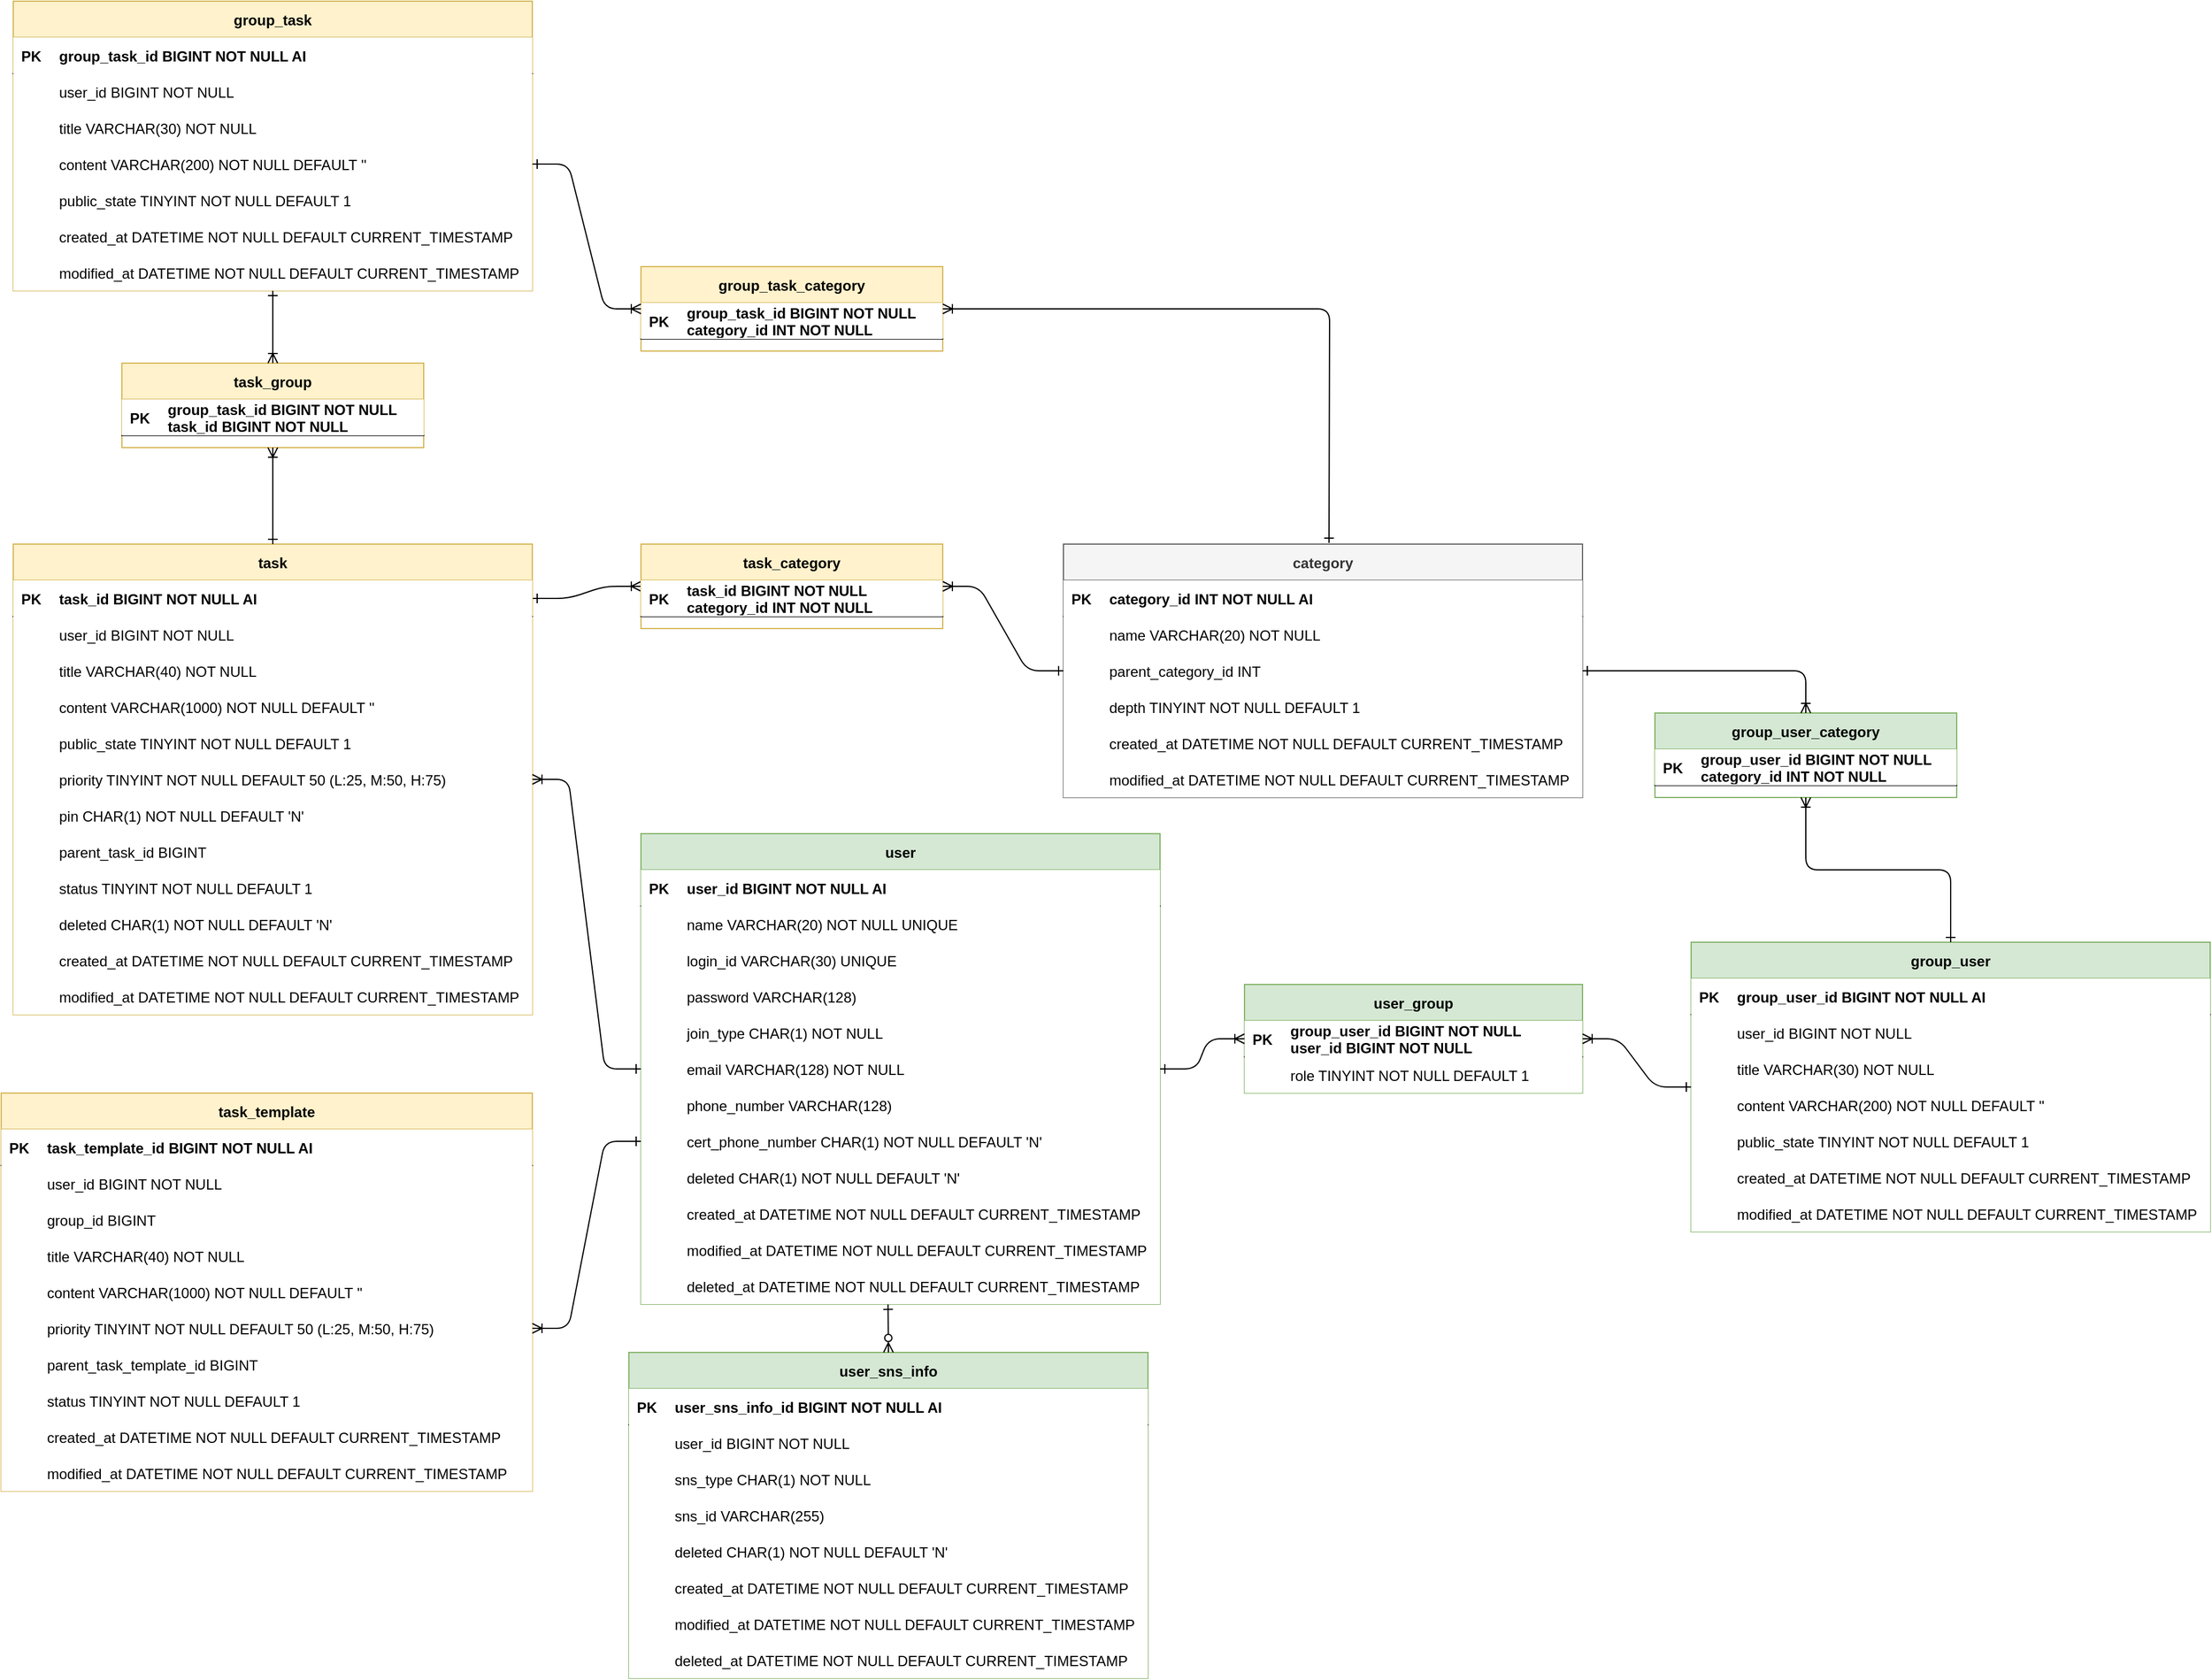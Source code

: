 <mxfile version="18.0.2" type="device"><diagram id="R2lEEEUBdFMjLlhIrx00" name="Page-1"><mxGraphModel dx="2742" dy="2722" grid="1" gridSize="10" guides="1" tooltips="1" connect="1" arrows="1" fold="1" page="1" pageScale="1" pageWidth="850" pageHeight="1100" math="0" shadow="0" extFonts="Permanent Marker^https://fonts.googleapis.com/css?family=Permanent+Marker"><root><mxCell id="0"/><mxCell id="1" parent="0"/><mxCell id="C-vyLk0tnHw3VtMMgP7b-1" value="" style="edgeStyle=entityRelationEdgeStyle;endArrow=ERoneToMany;startArrow=ERone;endFill=0;startFill=0;" parent="1" source="C-vyLk0tnHw3VtMMgP7b-24" target="C-vyLk0tnHw3VtMMgP7b-2" edge="1"><mxGeometry width="100" height="100" relative="1" as="geometry"><mxPoint x="240" y="-30" as="sourcePoint"/><mxPoint x="380" y="-585" as="targetPoint"/></mxGeometry></mxCell><mxCell id="C-vyLk0tnHw3VtMMgP7b-2" value="task_category" style="shape=table;startSize=30;container=1;collapsible=1;childLayout=tableLayout;fixedRows=1;rowLines=0;fontStyle=1;align=center;resizeLast=1;flipV=0;fillColor=#fff2cc;strokeColor=#d6b656;" parent="1" vertex="1"><mxGeometry x="540" y="-630" width="250" height="70" as="geometry"/></mxCell><mxCell id="C-vyLk0tnHw3VtMMgP7b-3" value="" style="shape=partialRectangle;collapsible=0;dropTarget=0;pointerEvents=0;points=[[0,0.5],[1,0.5]];portConstraint=eastwest;top=0;left=0;right=0;bottom=1;" parent="C-vyLk0tnHw3VtMMgP7b-2" vertex="1"><mxGeometry y="30" width="250" height="30" as="geometry"/></mxCell><mxCell id="C-vyLk0tnHw3VtMMgP7b-4" value="PK" style="shape=partialRectangle;overflow=hidden;connectable=0;top=0;left=0;bottom=0;right=0;fontStyle=1;" parent="C-vyLk0tnHw3VtMMgP7b-3" vertex="1"><mxGeometry width="30" height="30" as="geometry"><mxRectangle width="30" height="30" as="alternateBounds"/></mxGeometry></mxCell><mxCell id="C-vyLk0tnHw3VtMMgP7b-5" value="task_id BIGINT NOT NULL&#10;category_id INT NOT NULL" style="shape=partialRectangle;overflow=hidden;connectable=0;top=0;left=0;bottom=0;right=0;align=left;spacingLeft=6;fontStyle=1;" parent="C-vyLk0tnHw3VtMMgP7b-3" vertex="1"><mxGeometry x="30" width="220" height="30" as="geometry"><mxRectangle width="220" height="30" as="alternateBounds"/></mxGeometry></mxCell><mxCell id="C-vyLk0tnHw3VtMMgP7b-23" value="task" style="shape=table;startSize=30;container=1;collapsible=1;childLayout=tableLayout;fixedRows=1;rowLines=0;fontStyle=1;align=center;resizeLast=1;flipV=0;flipH=0;fillColor=#fff2cc;strokeColor=#d6b656;" parent="1" vertex="1"><mxGeometry x="20" y="-630" width="430" height="390" as="geometry"/></mxCell><mxCell id="C-vyLk0tnHw3VtMMgP7b-24" value="" style="shape=partialRectangle;collapsible=0;dropTarget=0;pointerEvents=0;points=[[0,0.5],[1,0.5]];portConstraint=eastwest;top=0;left=0;right=0;bottom=1;" parent="C-vyLk0tnHw3VtMMgP7b-23" vertex="1"><mxGeometry y="30" width="430" height="30" as="geometry"/></mxCell><mxCell id="C-vyLk0tnHw3VtMMgP7b-25" value="PK" style="shape=partialRectangle;overflow=hidden;connectable=0;top=0;left=0;bottom=0;right=0;fontStyle=1;" parent="C-vyLk0tnHw3VtMMgP7b-24" vertex="1"><mxGeometry width="30" height="30" as="geometry"><mxRectangle width="30" height="30" as="alternateBounds"/></mxGeometry></mxCell><mxCell id="C-vyLk0tnHw3VtMMgP7b-26" value="task_id BIGINT NOT NULL AI" style="shape=partialRectangle;overflow=hidden;connectable=0;top=0;left=0;bottom=0;right=0;align=left;spacingLeft=6;fontStyle=1;" parent="C-vyLk0tnHw3VtMMgP7b-24" vertex="1"><mxGeometry x="30" width="400" height="30" as="geometry"><mxRectangle width="400" height="30" as="alternateBounds"/></mxGeometry></mxCell><mxCell id="j83zVd82UVNJNxqpEqZ9-1" value="" style="shape=partialRectangle;collapsible=0;dropTarget=0;pointerEvents=0;points=[[0,0.5],[1,0.5]];portConstraint=eastwest;top=0;left=0;right=0;bottom=0;" vertex="1" parent="C-vyLk0tnHw3VtMMgP7b-23"><mxGeometry y="60" width="430" height="30" as="geometry"/></mxCell><mxCell id="j83zVd82UVNJNxqpEqZ9-2" value="" style="shape=partialRectangle;overflow=hidden;connectable=0;top=0;left=0;bottom=0;right=0;" vertex="1" parent="j83zVd82UVNJNxqpEqZ9-1"><mxGeometry width="30" height="30" as="geometry"><mxRectangle width="30" height="30" as="alternateBounds"/></mxGeometry></mxCell><mxCell id="j83zVd82UVNJNxqpEqZ9-3" value="user_id BIGINT NOT NULL" style="shape=partialRectangle;overflow=hidden;connectable=0;top=0;left=0;bottom=0;right=0;align=left;spacingLeft=6;" vertex="1" parent="j83zVd82UVNJNxqpEqZ9-1"><mxGeometry x="30" width="400" height="30" as="geometry"><mxRectangle width="400" height="30" as="alternateBounds"/></mxGeometry></mxCell><mxCell id="C-vyLk0tnHw3VtMMgP7b-27" value="" style="shape=partialRectangle;collapsible=0;dropTarget=0;pointerEvents=0;points=[[0,0.5],[1,0.5]];portConstraint=eastwest;top=0;left=0;right=0;bottom=0;" parent="C-vyLk0tnHw3VtMMgP7b-23" vertex="1"><mxGeometry y="90" width="430" height="30" as="geometry"/></mxCell><mxCell id="C-vyLk0tnHw3VtMMgP7b-28" value="" style="shape=partialRectangle;overflow=hidden;connectable=0;top=0;left=0;bottom=0;right=0;" parent="C-vyLk0tnHw3VtMMgP7b-27" vertex="1"><mxGeometry width="30" height="30" as="geometry"><mxRectangle width="30" height="30" as="alternateBounds"/></mxGeometry></mxCell><mxCell id="C-vyLk0tnHw3VtMMgP7b-29" value="title VARCHAR(40) NOT NULL" style="shape=partialRectangle;overflow=hidden;connectable=0;top=0;left=0;bottom=0;right=0;align=left;spacingLeft=6;" parent="C-vyLk0tnHw3VtMMgP7b-27" vertex="1"><mxGeometry x="30" width="400" height="30" as="geometry"><mxRectangle width="400" height="30" as="alternateBounds"/></mxGeometry></mxCell><mxCell id="j83zVd82UVNJNxqpEqZ9-4" value="" style="shape=partialRectangle;collapsible=0;dropTarget=0;pointerEvents=0;points=[[0,0.5],[1,0.5]];portConstraint=eastwest;top=0;left=0;right=0;bottom=0;" vertex="1" parent="C-vyLk0tnHw3VtMMgP7b-23"><mxGeometry y="120" width="430" height="30" as="geometry"/></mxCell><mxCell id="j83zVd82UVNJNxqpEqZ9-5" value="" style="shape=partialRectangle;overflow=hidden;connectable=0;top=0;left=0;bottom=0;right=0;" vertex="1" parent="j83zVd82UVNJNxqpEqZ9-4"><mxGeometry width="30" height="30" as="geometry"><mxRectangle width="30" height="30" as="alternateBounds"/></mxGeometry></mxCell><mxCell id="j83zVd82UVNJNxqpEqZ9-6" value="content VARCHAR(1000) NOT NULL DEFAULT ''" style="shape=partialRectangle;overflow=hidden;connectable=0;top=0;left=0;bottom=0;right=0;align=left;spacingLeft=6;" vertex="1" parent="j83zVd82UVNJNxqpEqZ9-4"><mxGeometry x="30" width="400" height="30" as="geometry"><mxRectangle width="400" height="30" as="alternateBounds"/></mxGeometry></mxCell><mxCell id="j83zVd82UVNJNxqpEqZ9-7" value="" style="shape=partialRectangle;collapsible=0;dropTarget=0;pointerEvents=0;points=[[0,0.5],[1,0.5]];portConstraint=eastwest;top=0;left=0;right=0;bottom=0;" vertex="1" parent="C-vyLk0tnHw3VtMMgP7b-23"><mxGeometry y="150" width="430" height="30" as="geometry"/></mxCell><mxCell id="j83zVd82UVNJNxqpEqZ9-8" value="" style="shape=partialRectangle;overflow=hidden;connectable=0;top=0;left=0;bottom=0;right=0;" vertex="1" parent="j83zVd82UVNJNxqpEqZ9-7"><mxGeometry width="30" height="30" as="geometry"><mxRectangle width="30" height="30" as="alternateBounds"/></mxGeometry></mxCell><mxCell id="j83zVd82UVNJNxqpEqZ9-9" value="public_state TINYINT NOT NULL DEFAULT 1" style="shape=partialRectangle;overflow=hidden;connectable=0;top=0;left=0;bottom=0;right=0;align=left;spacingLeft=6;" vertex="1" parent="j83zVd82UVNJNxqpEqZ9-7"><mxGeometry x="30" width="400" height="30" as="geometry"><mxRectangle width="400" height="30" as="alternateBounds"/></mxGeometry></mxCell><mxCell id="j83zVd82UVNJNxqpEqZ9-10" value="" style="shape=partialRectangle;collapsible=0;dropTarget=0;pointerEvents=0;points=[[0,0.5],[1,0.5]];portConstraint=eastwest;top=0;left=0;right=0;bottom=0;" vertex="1" parent="C-vyLk0tnHw3VtMMgP7b-23"><mxGeometry y="180" width="430" height="30" as="geometry"/></mxCell><mxCell id="j83zVd82UVNJNxqpEqZ9-11" value="" style="shape=partialRectangle;overflow=hidden;connectable=0;top=0;left=0;bottom=0;right=0;" vertex="1" parent="j83zVd82UVNJNxqpEqZ9-10"><mxGeometry width="30" height="30" as="geometry"><mxRectangle width="30" height="30" as="alternateBounds"/></mxGeometry></mxCell><mxCell id="j83zVd82UVNJNxqpEqZ9-12" value="priority TINYINT NOT NULL DEFAULT 50 (L:25, M:50, H:75)" style="shape=partialRectangle;overflow=hidden;connectable=0;top=0;left=0;bottom=0;right=0;align=left;spacingLeft=6;" vertex="1" parent="j83zVd82UVNJNxqpEqZ9-10"><mxGeometry x="30" width="400" height="30" as="geometry"><mxRectangle width="400" height="30" as="alternateBounds"/></mxGeometry></mxCell><mxCell id="j83zVd82UVNJNxqpEqZ9-13" value="" style="shape=partialRectangle;collapsible=0;dropTarget=0;pointerEvents=0;points=[[0,0.5],[1,0.5]];portConstraint=eastwest;top=0;left=0;right=0;bottom=0;" vertex="1" parent="C-vyLk0tnHw3VtMMgP7b-23"><mxGeometry y="210" width="430" height="30" as="geometry"/></mxCell><mxCell id="j83zVd82UVNJNxqpEqZ9-14" value="" style="shape=partialRectangle;overflow=hidden;connectable=0;top=0;left=0;bottom=0;right=0;" vertex="1" parent="j83zVd82UVNJNxqpEqZ9-13"><mxGeometry width="30" height="30" as="geometry"><mxRectangle width="30" height="30" as="alternateBounds"/></mxGeometry></mxCell><mxCell id="j83zVd82UVNJNxqpEqZ9-15" value="pin CHAR(1) NOT NULL DEFAULT 'N'" style="shape=partialRectangle;overflow=hidden;connectable=0;top=0;left=0;bottom=0;right=0;align=left;spacingLeft=6;" vertex="1" parent="j83zVd82UVNJNxqpEqZ9-13"><mxGeometry x="30" width="400" height="30" as="geometry"><mxRectangle width="400" height="30" as="alternateBounds"/></mxGeometry></mxCell><mxCell id="j83zVd82UVNJNxqpEqZ9-19" value="" style="shape=partialRectangle;collapsible=0;dropTarget=0;pointerEvents=0;points=[[0,0.5],[1,0.5]];portConstraint=eastwest;top=0;left=0;right=0;bottom=0;" vertex="1" parent="C-vyLk0tnHw3VtMMgP7b-23"><mxGeometry y="240" width="430" height="30" as="geometry"/></mxCell><mxCell id="j83zVd82UVNJNxqpEqZ9-20" value="" style="shape=partialRectangle;overflow=hidden;connectable=0;top=0;left=0;bottom=0;right=0;" vertex="1" parent="j83zVd82UVNJNxqpEqZ9-19"><mxGeometry width="30" height="30" as="geometry"><mxRectangle width="30" height="30" as="alternateBounds"/></mxGeometry></mxCell><mxCell id="j83zVd82UVNJNxqpEqZ9-21" value="parent_task_id BIGINT" style="shape=partialRectangle;overflow=hidden;connectable=0;top=0;left=0;bottom=0;right=0;align=left;spacingLeft=6;" vertex="1" parent="j83zVd82UVNJNxqpEqZ9-19"><mxGeometry x="30" width="400" height="30" as="geometry"><mxRectangle width="400" height="30" as="alternateBounds"/></mxGeometry></mxCell><mxCell id="j83zVd82UVNJNxqpEqZ9-22" value="" style="shape=partialRectangle;collapsible=0;dropTarget=0;pointerEvents=0;points=[[0,0.5],[1,0.5]];portConstraint=eastwest;top=0;left=0;right=0;bottom=0;" vertex="1" parent="C-vyLk0tnHw3VtMMgP7b-23"><mxGeometry y="270" width="430" height="30" as="geometry"/></mxCell><mxCell id="j83zVd82UVNJNxqpEqZ9-23" value="" style="shape=partialRectangle;overflow=hidden;connectable=0;top=0;left=0;bottom=0;right=0;" vertex="1" parent="j83zVd82UVNJNxqpEqZ9-22"><mxGeometry width="30" height="30" as="geometry"><mxRectangle width="30" height="30" as="alternateBounds"/></mxGeometry></mxCell><mxCell id="j83zVd82UVNJNxqpEqZ9-24" value="status TINYINT NOT NULL DEFAULT 1" style="shape=partialRectangle;overflow=hidden;connectable=0;top=0;left=0;bottom=0;right=0;align=left;spacingLeft=6;" vertex="1" parent="j83zVd82UVNJNxqpEqZ9-22"><mxGeometry x="30" width="400" height="30" as="geometry"><mxRectangle width="400" height="30" as="alternateBounds"/></mxGeometry></mxCell><mxCell id="j83zVd82UVNJNxqpEqZ9-184" value="" style="shape=partialRectangle;collapsible=0;dropTarget=0;pointerEvents=0;points=[[0,0.5],[1,0.5]];portConstraint=eastwest;top=0;left=0;right=0;bottom=0;" vertex="1" parent="C-vyLk0tnHw3VtMMgP7b-23"><mxGeometry y="300" width="430" height="30" as="geometry"/></mxCell><mxCell id="j83zVd82UVNJNxqpEqZ9-185" value="" style="shape=partialRectangle;overflow=hidden;connectable=0;top=0;left=0;bottom=0;right=0;" vertex="1" parent="j83zVd82UVNJNxqpEqZ9-184"><mxGeometry width="30" height="30" as="geometry"><mxRectangle width="30" height="30" as="alternateBounds"/></mxGeometry></mxCell><mxCell id="j83zVd82UVNJNxqpEqZ9-186" value="deleted CHAR(1) NOT NULL DEFAULT 'N'" style="shape=partialRectangle;overflow=hidden;connectable=0;top=0;left=0;bottom=0;right=0;align=left;spacingLeft=6;" vertex="1" parent="j83zVd82UVNJNxqpEqZ9-184"><mxGeometry x="30" width="400" height="30" as="geometry"><mxRectangle width="400" height="30" as="alternateBounds"/></mxGeometry></mxCell><mxCell id="j83zVd82UVNJNxqpEqZ9-40" value="" style="shape=partialRectangle;collapsible=0;dropTarget=0;pointerEvents=0;points=[[0,0.5],[1,0.5]];portConstraint=eastwest;top=0;left=0;right=0;bottom=0;" vertex="1" parent="C-vyLk0tnHw3VtMMgP7b-23"><mxGeometry y="330" width="430" height="30" as="geometry"/></mxCell><mxCell id="j83zVd82UVNJNxqpEqZ9-41" value="" style="shape=partialRectangle;overflow=hidden;connectable=0;top=0;left=0;bottom=0;right=0;" vertex="1" parent="j83zVd82UVNJNxqpEqZ9-40"><mxGeometry width="30" height="30" as="geometry"><mxRectangle width="30" height="30" as="alternateBounds"/></mxGeometry></mxCell><mxCell id="j83zVd82UVNJNxqpEqZ9-42" value="created_at DATETIME NOT NULL DEFAULT CURRENT_TIMESTAMP" style="shape=partialRectangle;overflow=hidden;connectable=0;top=0;left=0;bottom=0;right=0;align=left;spacingLeft=6;" vertex="1" parent="j83zVd82UVNJNxqpEqZ9-40"><mxGeometry x="30" width="400" height="30" as="geometry"><mxRectangle width="400" height="30" as="alternateBounds"/></mxGeometry></mxCell><mxCell id="j83zVd82UVNJNxqpEqZ9-43" value="" style="shape=partialRectangle;collapsible=0;dropTarget=0;pointerEvents=0;points=[[0,0.5],[1,0.5]];portConstraint=eastwest;top=0;left=0;right=0;bottom=0;" vertex="1" parent="C-vyLk0tnHw3VtMMgP7b-23"><mxGeometry y="360" width="430" height="30" as="geometry"/></mxCell><mxCell id="j83zVd82UVNJNxqpEqZ9-44" value="" style="shape=partialRectangle;overflow=hidden;connectable=0;top=0;left=0;bottom=0;right=0;" vertex="1" parent="j83zVd82UVNJNxqpEqZ9-43"><mxGeometry width="30" height="30" as="geometry"><mxRectangle width="30" height="30" as="alternateBounds"/></mxGeometry></mxCell><mxCell id="j83zVd82UVNJNxqpEqZ9-45" value="modified_at DATETIME NOT NULL DEFAULT CURRENT_TIMESTAMP" style="shape=partialRectangle;overflow=hidden;connectable=0;top=0;left=0;bottom=0;right=0;align=left;spacingLeft=6;" vertex="1" parent="j83zVd82UVNJNxqpEqZ9-43"><mxGeometry x="30" width="400" height="30" as="geometry"><mxRectangle width="400" height="30" as="alternateBounds"/></mxGeometry></mxCell><mxCell id="j83zVd82UVNJNxqpEqZ9-93" value="category" style="shape=table;startSize=30;container=1;collapsible=1;childLayout=tableLayout;fixedRows=1;rowLines=0;fontStyle=1;align=center;resizeLast=1;flipV=0;fillColor=#f5f5f5;fontColor=#333333;strokeColor=#666666;" vertex="1" parent="1"><mxGeometry x="890" y="-630" width="430" height="210" as="geometry"/></mxCell><mxCell id="j83zVd82UVNJNxqpEqZ9-94" value="" style="shape=partialRectangle;collapsible=0;dropTarget=0;pointerEvents=0;points=[[0,0.5],[1,0.5]];portConstraint=eastwest;top=0;left=0;right=0;bottom=1;" vertex="1" parent="j83zVd82UVNJNxqpEqZ9-93"><mxGeometry y="30" width="430" height="30" as="geometry"/></mxCell><mxCell id="j83zVd82UVNJNxqpEqZ9-95" value="PK" style="shape=partialRectangle;overflow=hidden;connectable=0;top=0;left=0;bottom=0;right=0;fontStyle=1;" vertex="1" parent="j83zVd82UVNJNxqpEqZ9-94"><mxGeometry width="30" height="30" as="geometry"><mxRectangle width="30" height="30" as="alternateBounds"/></mxGeometry></mxCell><mxCell id="j83zVd82UVNJNxqpEqZ9-96" value="category_id INT NOT NULL AI" style="shape=partialRectangle;overflow=hidden;connectable=0;top=0;left=0;bottom=0;right=0;align=left;spacingLeft=6;fontStyle=1;" vertex="1" parent="j83zVd82UVNJNxqpEqZ9-94"><mxGeometry x="30" width="400" height="30" as="geometry"><mxRectangle width="400" height="30" as="alternateBounds"/></mxGeometry></mxCell><mxCell id="j83zVd82UVNJNxqpEqZ9-97" value="" style="shape=partialRectangle;collapsible=0;dropTarget=0;pointerEvents=0;points=[[0,0.5],[1,0.5]];portConstraint=eastwest;top=0;left=0;right=0;bottom=0;" vertex="1" parent="j83zVd82UVNJNxqpEqZ9-93"><mxGeometry y="60" width="430" height="30" as="geometry"/></mxCell><mxCell id="j83zVd82UVNJNxqpEqZ9-98" value="" style="shape=partialRectangle;overflow=hidden;connectable=0;top=0;left=0;bottom=0;right=0;" vertex="1" parent="j83zVd82UVNJNxqpEqZ9-97"><mxGeometry width="30" height="30" as="geometry"><mxRectangle width="30" height="30" as="alternateBounds"/></mxGeometry></mxCell><mxCell id="j83zVd82UVNJNxqpEqZ9-99" value="name VARCHAR(20) NOT NULL" style="shape=partialRectangle;overflow=hidden;connectable=0;top=0;left=0;bottom=0;right=0;align=left;spacingLeft=6;" vertex="1" parent="j83zVd82UVNJNxqpEqZ9-97"><mxGeometry x="30" width="400" height="30" as="geometry"><mxRectangle width="400" height="30" as="alternateBounds"/></mxGeometry></mxCell><mxCell id="j83zVd82UVNJNxqpEqZ9-107" value="" style="shape=partialRectangle;collapsible=0;dropTarget=0;pointerEvents=0;points=[[0,0.5],[1,0.5]];portConstraint=eastwest;top=0;left=0;right=0;bottom=0;" vertex="1" parent="j83zVd82UVNJNxqpEqZ9-93"><mxGeometry y="90" width="430" height="30" as="geometry"/></mxCell><mxCell id="j83zVd82UVNJNxqpEqZ9-108" value="" style="shape=partialRectangle;overflow=hidden;connectable=0;top=0;left=0;bottom=0;right=0;" vertex="1" parent="j83zVd82UVNJNxqpEqZ9-107"><mxGeometry width="30" height="30" as="geometry"><mxRectangle width="30" height="30" as="alternateBounds"/></mxGeometry></mxCell><mxCell id="j83zVd82UVNJNxqpEqZ9-109" value="parent_category_id INT" style="shape=partialRectangle;overflow=hidden;connectable=0;top=0;left=0;bottom=0;right=0;align=left;spacingLeft=6;" vertex="1" parent="j83zVd82UVNJNxqpEqZ9-107"><mxGeometry x="30" width="400" height="30" as="geometry"><mxRectangle width="400" height="30" as="alternateBounds"/></mxGeometry></mxCell><mxCell id="j83zVd82UVNJNxqpEqZ9-116" value="" style="shape=partialRectangle;collapsible=0;dropTarget=0;pointerEvents=0;points=[[0,0.5],[1,0.5]];portConstraint=eastwest;top=0;left=0;right=0;bottom=0;" vertex="1" parent="j83zVd82UVNJNxqpEqZ9-93"><mxGeometry y="120" width="430" height="30" as="geometry"/></mxCell><mxCell id="j83zVd82UVNJNxqpEqZ9-117" value="" style="shape=partialRectangle;overflow=hidden;connectable=0;top=0;left=0;bottom=0;right=0;" vertex="1" parent="j83zVd82UVNJNxqpEqZ9-116"><mxGeometry width="30" height="30" as="geometry"><mxRectangle width="30" height="30" as="alternateBounds"/></mxGeometry></mxCell><mxCell id="j83zVd82UVNJNxqpEqZ9-118" value="depth TINYINT NOT NULL DEFAULT 1" style="shape=partialRectangle;overflow=hidden;connectable=0;top=0;left=0;bottom=0;right=0;align=left;spacingLeft=6;" vertex="1" parent="j83zVd82UVNJNxqpEqZ9-116"><mxGeometry x="30" width="400" height="30" as="geometry"><mxRectangle width="400" height="30" as="alternateBounds"/></mxGeometry></mxCell><mxCell id="j83zVd82UVNJNxqpEqZ9-113" value="" style="shape=partialRectangle;collapsible=0;dropTarget=0;pointerEvents=0;points=[[0,0.5],[1,0.5]];portConstraint=eastwest;top=0;left=0;right=0;bottom=0;" vertex="1" parent="j83zVd82UVNJNxqpEqZ9-93"><mxGeometry y="150" width="430" height="30" as="geometry"/></mxCell><mxCell id="j83zVd82UVNJNxqpEqZ9-114" value="" style="shape=partialRectangle;overflow=hidden;connectable=0;top=0;left=0;bottom=0;right=0;" vertex="1" parent="j83zVd82UVNJNxqpEqZ9-113"><mxGeometry width="30" height="30" as="geometry"><mxRectangle width="30" height="30" as="alternateBounds"/></mxGeometry></mxCell><mxCell id="j83zVd82UVNJNxqpEqZ9-115" value="created_at DATETIME NOT NULL DEFAULT CURRENT_TIMESTAMP" style="shape=partialRectangle;overflow=hidden;connectable=0;top=0;left=0;bottom=0;right=0;align=left;spacingLeft=6;" vertex="1" parent="j83zVd82UVNJNxqpEqZ9-113"><mxGeometry x="30" width="400" height="30" as="geometry"><mxRectangle width="400" height="30" as="alternateBounds"/></mxGeometry></mxCell><mxCell id="j83zVd82UVNJNxqpEqZ9-110" value="" style="shape=partialRectangle;collapsible=0;dropTarget=0;pointerEvents=0;points=[[0,0.5],[1,0.5]];portConstraint=eastwest;top=0;left=0;right=0;bottom=0;" vertex="1" parent="j83zVd82UVNJNxqpEqZ9-93"><mxGeometry y="180" width="430" height="30" as="geometry"/></mxCell><mxCell id="j83zVd82UVNJNxqpEqZ9-111" value="" style="shape=partialRectangle;overflow=hidden;connectable=0;top=0;left=0;bottom=0;right=0;" vertex="1" parent="j83zVd82UVNJNxqpEqZ9-110"><mxGeometry width="30" height="30" as="geometry"><mxRectangle width="30" height="30" as="alternateBounds"/></mxGeometry></mxCell><mxCell id="j83zVd82UVNJNxqpEqZ9-112" value="modified_at DATETIME NOT NULL DEFAULT CURRENT_TIMESTAMP" style="shape=partialRectangle;overflow=hidden;connectable=0;top=0;left=0;bottom=0;right=0;align=left;spacingLeft=6;" vertex="1" parent="j83zVd82UVNJNxqpEqZ9-110"><mxGeometry x="30" width="400" height="30" as="geometry"><mxRectangle width="400" height="30" as="alternateBounds"/></mxGeometry></mxCell><mxCell id="j83zVd82UVNJNxqpEqZ9-103" value="" style="edgeStyle=entityRelationEdgeStyle;endArrow=ERone;startArrow=ERoneToMany;endFill=0;startFill=0;" edge="1" parent="1" source="C-vyLk0tnHw3VtMMgP7b-2" target="j83zVd82UVNJNxqpEqZ9-93"><mxGeometry width="100" height="100" relative="1" as="geometry"><mxPoint x="640" y="-595.25" as="sourcePoint"/><mxPoint x="700" y="-595.25" as="targetPoint"/></mxGeometry></mxCell><mxCell id="j83zVd82UVNJNxqpEqZ9-119" value="task_template" style="shape=table;startSize=30;container=1;collapsible=1;childLayout=tableLayout;fixedRows=1;rowLines=0;fontStyle=1;align=center;resizeLast=1;fillColor=#fff2cc;strokeColor=#d6b656;" vertex="1" parent="1"><mxGeometry x="10" y="-175" width="440" height="330" as="geometry"/></mxCell><mxCell id="j83zVd82UVNJNxqpEqZ9-120" value="" style="shape=partialRectangle;collapsible=0;dropTarget=0;pointerEvents=0;points=[[0,0.5],[1,0.5]];portConstraint=eastwest;top=0;left=0;right=0;bottom=1;" vertex="1" parent="j83zVd82UVNJNxqpEqZ9-119"><mxGeometry y="30" width="440" height="30" as="geometry"/></mxCell><mxCell id="j83zVd82UVNJNxqpEqZ9-121" value="PK" style="shape=partialRectangle;overflow=hidden;connectable=0;top=0;left=0;bottom=0;right=0;fontStyle=1;" vertex="1" parent="j83zVd82UVNJNxqpEqZ9-120"><mxGeometry width="30" height="30" as="geometry"><mxRectangle width="30" height="30" as="alternateBounds"/></mxGeometry></mxCell><mxCell id="j83zVd82UVNJNxqpEqZ9-122" value="task_template_id BIGINT NOT NULL AI" style="shape=partialRectangle;overflow=hidden;connectable=0;top=0;left=0;bottom=0;right=0;align=left;spacingLeft=6;fontStyle=1;" vertex="1" parent="j83zVd82UVNJNxqpEqZ9-120"><mxGeometry x="30" width="410" height="30" as="geometry"><mxRectangle width="410" height="30" as="alternateBounds"/></mxGeometry></mxCell><mxCell id="j83zVd82UVNJNxqpEqZ9-123" value="" style="shape=partialRectangle;collapsible=0;dropTarget=0;pointerEvents=0;points=[[0,0.5],[1,0.5]];portConstraint=eastwest;top=0;left=0;right=0;bottom=0;" vertex="1" parent="j83zVd82UVNJNxqpEqZ9-119"><mxGeometry y="60" width="440" height="30" as="geometry"/></mxCell><mxCell id="j83zVd82UVNJNxqpEqZ9-124" value="" style="shape=partialRectangle;overflow=hidden;connectable=0;top=0;left=0;bottom=0;right=0;" vertex="1" parent="j83zVd82UVNJNxqpEqZ9-123"><mxGeometry width="30" height="30" as="geometry"><mxRectangle width="30" height="30" as="alternateBounds"/></mxGeometry></mxCell><mxCell id="j83zVd82UVNJNxqpEqZ9-125" value="user_id BIGINT NOT NULL" style="shape=partialRectangle;overflow=hidden;connectable=0;top=0;left=0;bottom=0;right=0;align=left;spacingLeft=6;" vertex="1" parent="j83zVd82UVNJNxqpEqZ9-123"><mxGeometry x="30" width="410" height="30" as="geometry"><mxRectangle width="410" height="30" as="alternateBounds"/></mxGeometry></mxCell><mxCell id="j83zVd82UVNJNxqpEqZ9-445" value="" style="shape=partialRectangle;collapsible=0;dropTarget=0;pointerEvents=0;points=[[0,0.5],[1,0.5]];portConstraint=eastwest;top=0;left=0;right=0;bottom=0;" vertex="1" parent="j83zVd82UVNJNxqpEqZ9-119"><mxGeometry y="90" width="440" height="30" as="geometry"/></mxCell><mxCell id="j83zVd82UVNJNxqpEqZ9-446" value="" style="shape=partialRectangle;overflow=hidden;connectable=0;top=0;left=0;bottom=0;right=0;" vertex="1" parent="j83zVd82UVNJNxqpEqZ9-445"><mxGeometry width="30" height="30" as="geometry"><mxRectangle width="30" height="30" as="alternateBounds"/></mxGeometry></mxCell><mxCell id="j83zVd82UVNJNxqpEqZ9-447" value="group_id BIGINT" style="shape=partialRectangle;overflow=hidden;connectable=0;top=0;left=0;bottom=0;right=0;align=left;spacingLeft=6;" vertex="1" parent="j83zVd82UVNJNxqpEqZ9-445"><mxGeometry x="30" width="410" height="30" as="geometry"><mxRectangle width="410" height="30" as="alternateBounds"/></mxGeometry></mxCell><mxCell id="j83zVd82UVNJNxqpEqZ9-126" value="" style="shape=partialRectangle;collapsible=0;dropTarget=0;pointerEvents=0;points=[[0,0.5],[1,0.5]];portConstraint=eastwest;top=0;left=0;right=0;bottom=0;" vertex="1" parent="j83zVd82UVNJNxqpEqZ9-119"><mxGeometry y="120" width="440" height="30" as="geometry"/></mxCell><mxCell id="j83zVd82UVNJNxqpEqZ9-127" value="" style="shape=partialRectangle;overflow=hidden;connectable=0;top=0;left=0;bottom=0;right=0;" vertex="1" parent="j83zVd82UVNJNxqpEqZ9-126"><mxGeometry width="30" height="30" as="geometry"><mxRectangle width="30" height="30" as="alternateBounds"/></mxGeometry></mxCell><mxCell id="j83zVd82UVNJNxqpEqZ9-128" value="title VARCHAR(40) NOT NULL" style="shape=partialRectangle;overflow=hidden;connectable=0;top=0;left=0;bottom=0;right=0;align=left;spacingLeft=6;" vertex="1" parent="j83zVd82UVNJNxqpEqZ9-126"><mxGeometry x="30" width="410" height="30" as="geometry"><mxRectangle width="410" height="30" as="alternateBounds"/></mxGeometry></mxCell><mxCell id="j83zVd82UVNJNxqpEqZ9-129" value="" style="shape=partialRectangle;collapsible=0;dropTarget=0;pointerEvents=0;points=[[0,0.5],[1,0.5]];portConstraint=eastwest;top=0;left=0;right=0;bottom=0;" vertex="1" parent="j83zVd82UVNJNxqpEqZ9-119"><mxGeometry y="150" width="440" height="30" as="geometry"/></mxCell><mxCell id="j83zVd82UVNJNxqpEqZ9-130" value="" style="shape=partialRectangle;overflow=hidden;connectable=0;top=0;left=0;bottom=0;right=0;" vertex="1" parent="j83zVd82UVNJNxqpEqZ9-129"><mxGeometry width="30" height="30" as="geometry"><mxRectangle width="30" height="30" as="alternateBounds"/></mxGeometry></mxCell><mxCell id="j83zVd82UVNJNxqpEqZ9-131" value="content VARCHAR(1000) NOT NULL DEFAULT ''" style="shape=partialRectangle;overflow=hidden;connectable=0;top=0;left=0;bottom=0;right=0;align=left;spacingLeft=6;" vertex="1" parent="j83zVd82UVNJNxqpEqZ9-129"><mxGeometry x="30" width="410" height="30" as="geometry"><mxRectangle width="410" height="30" as="alternateBounds"/></mxGeometry></mxCell><mxCell id="j83zVd82UVNJNxqpEqZ9-153" value="" style="shape=partialRectangle;collapsible=0;dropTarget=0;pointerEvents=0;points=[[0,0.5],[1,0.5]];portConstraint=eastwest;top=0;left=0;right=0;bottom=0;" vertex="1" parent="j83zVd82UVNJNxqpEqZ9-119"><mxGeometry y="180" width="440" height="30" as="geometry"/></mxCell><mxCell id="j83zVd82UVNJNxqpEqZ9-154" value="" style="shape=partialRectangle;overflow=hidden;connectable=0;top=0;left=0;bottom=0;right=0;" vertex="1" parent="j83zVd82UVNJNxqpEqZ9-153"><mxGeometry width="30" height="30" as="geometry"><mxRectangle width="30" height="30" as="alternateBounds"/></mxGeometry></mxCell><mxCell id="j83zVd82UVNJNxqpEqZ9-155" value="priority TINYINT NOT NULL DEFAULT 50 (L:25, M:50, H:75)" style="shape=partialRectangle;overflow=hidden;connectable=0;top=0;left=0;bottom=0;right=0;align=left;spacingLeft=6;" vertex="1" parent="j83zVd82UVNJNxqpEqZ9-153"><mxGeometry x="30" width="410" height="30" as="geometry"><mxRectangle width="410" height="30" as="alternateBounds"/></mxGeometry></mxCell><mxCell id="j83zVd82UVNJNxqpEqZ9-178" value="" style="shape=partialRectangle;collapsible=0;dropTarget=0;pointerEvents=0;points=[[0,0.5],[1,0.5]];portConstraint=eastwest;top=0;left=0;right=0;bottom=0;" vertex="1" parent="j83zVd82UVNJNxqpEqZ9-119"><mxGeometry y="210" width="440" height="30" as="geometry"/></mxCell><mxCell id="j83zVd82UVNJNxqpEqZ9-179" value="" style="shape=partialRectangle;overflow=hidden;connectable=0;top=0;left=0;bottom=0;right=0;" vertex="1" parent="j83zVd82UVNJNxqpEqZ9-178"><mxGeometry width="30" height="30" as="geometry"><mxRectangle width="30" height="30" as="alternateBounds"/></mxGeometry></mxCell><mxCell id="j83zVd82UVNJNxqpEqZ9-180" value="parent_task_template_id BIGINT" style="shape=partialRectangle;overflow=hidden;connectable=0;top=0;left=0;bottom=0;right=0;align=left;spacingLeft=6;" vertex="1" parent="j83zVd82UVNJNxqpEqZ9-178"><mxGeometry x="30" width="410" height="30" as="geometry"><mxRectangle width="410" height="30" as="alternateBounds"/></mxGeometry></mxCell><mxCell id="j83zVd82UVNJNxqpEqZ9-181" value="" style="shape=partialRectangle;collapsible=0;dropTarget=0;pointerEvents=0;points=[[0,0.5],[1,0.5]];portConstraint=eastwest;top=0;left=0;right=0;bottom=0;" vertex="1" parent="j83zVd82UVNJNxqpEqZ9-119"><mxGeometry y="240" width="440" height="30" as="geometry"/></mxCell><mxCell id="j83zVd82UVNJNxqpEqZ9-182" value="" style="shape=partialRectangle;overflow=hidden;connectable=0;top=0;left=0;bottom=0;right=0;" vertex="1" parent="j83zVd82UVNJNxqpEqZ9-181"><mxGeometry width="30" height="30" as="geometry"><mxRectangle width="30" height="30" as="alternateBounds"/></mxGeometry></mxCell><mxCell id="j83zVd82UVNJNxqpEqZ9-183" value="status TINYINT NOT NULL DEFAULT 1" style="shape=partialRectangle;overflow=hidden;connectable=0;top=0;left=0;bottom=0;right=0;align=left;spacingLeft=6;" vertex="1" parent="j83zVd82UVNJNxqpEqZ9-181"><mxGeometry x="30" width="410" height="30" as="geometry"><mxRectangle width="410" height="30" as="alternateBounds"/></mxGeometry></mxCell><mxCell id="j83zVd82UVNJNxqpEqZ9-147" value="" style="shape=partialRectangle;collapsible=0;dropTarget=0;pointerEvents=0;points=[[0,0.5],[1,0.5]];portConstraint=eastwest;top=0;left=0;right=0;bottom=0;" vertex="1" parent="j83zVd82UVNJNxqpEqZ9-119"><mxGeometry y="270" width="440" height="30" as="geometry"/></mxCell><mxCell id="j83zVd82UVNJNxqpEqZ9-148" value="" style="shape=partialRectangle;overflow=hidden;connectable=0;top=0;left=0;bottom=0;right=0;" vertex="1" parent="j83zVd82UVNJNxqpEqZ9-147"><mxGeometry width="30" height="30" as="geometry"><mxRectangle width="30" height="30" as="alternateBounds"/></mxGeometry></mxCell><mxCell id="j83zVd82UVNJNxqpEqZ9-149" value="created_at DATETIME NOT NULL DEFAULT CURRENT_TIMESTAMP" style="shape=partialRectangle;overflow=hidden;connectable=0;top=0;left=0;bottom=0;right=0;align=left;spacingLeft=6;" vertex="1" parent="j83zVd82UVNJNxqpEqZ9-147"><mxGeometry x="30" width="410" height="30" as="geometry"><mxRectangle width="410" height="30" as="alternateBounds"/></mxGeometry></mxCell><mxCell id="j83zVd82UVNJNxqpEqZ9-150" value="" style="shape=partialRectangle;collapsible=0;dropTarget=0;pointerEvents=0;points=[[0,0.5],[1,0.5]];portConstraint=eastwest;top=0;left=0;right=0;bottom=0;" vertex="1" parent="j83zVd82UVNJNxqpEqZ9-119"><mxGeometry y="300" width="440" height="30" as="geometry"/></mxCell><mxCell id="j83zVd82UVNJNxqpEqZ9-151" value="" style="shape=partialRectangle;overflow=hidden;connectable=0;top=0;left=0;bottom=0;right=0;" vertex="1" parent="j83zVd82UVNJNxqpEqZ9-150"><mxGeometry width="30" height="30" as="geometry"><mxRectangle width="30" height="30" as="alternateBounds"/></mxGeometry></mxCell><mxCell id="j83zVd82UVNJNxqpEqZ9-152" value="modified_at DATETIME NOT NULL DEFAULT CURRENT_TIMESTAMP" style="shape=partialRectangle;overflow=hidden;connectable=0;top=0;left=0;bottom=0;right=0;align=left;spacingLeft=6;" vertex="1" parent="j83zVd82UVNJNxqpEqZ9-150"><mxGeometry x="30" width="410" height="30" as="geometry"><mxRectangle width="410" height="30" as="alternateBounds"/></mxGeometry></mxCell><mxCell id="j83zVd82UVNJNxqpEqZ9-156" value="group_task" style="shape=table;startSize=30;container=1;collapsible=1;childLayout=tableLayout;fixedRows=1;rowLines=0;fontStyle=1;align=center;resizeLast=1;fillColor=#fff2cc;strokeColor=#d6b656;" vertex="1" parent="1"><mxGeometry x="20" y="-1080" width="430" height="240" as="geometry"/></mxCell><mxCell id="j83zVd82UVNJNxqpEqZ9-157" value="" style="shape=partialRectangle;collapsible=0;dropTarget=0;pointerEvents=0;points=[[0,0.5],[1,0.5]];portConstraint=eastwest;top=0;left=0;right=0;bottom=1;" vertex="1" parent="j83zVd82UVNJNxqpEqZ9-156"><mxGeometry y="30" width="430" height="30" as="geometry"/></mxCell><mxCell id="j83zVd82UVNJNxqpEqZ9-158" value="PK" style="shape=partialRectangle;overflow=hidden;connectable=0;top=0;left=0;bottom=0;right=0;fontStyle=1;" vertex="1" parent="j83zVd82UVNJNxqpEqZ9-157"><mxGeometry width="30" height="30" as="geometry"><mxRectangle width="30" height="30" as="alternateBounds"/></mxGeometry></mxCell><mxCell id="j83zVd82UVNJNxqpEqZ9-159" value="group_task_id BIGINT NOT NULL AI" style="shape=partialRectangle;overflow=hidden;connectable=0;top=0;left=0;bottom=0;right=0;align=left;spacingLeft=6;fontStyle=1;" vertex="1" parent="j83zVd82UVNJNxqpEqZ9-157"><mxGeometry x="30" width="400" height="30" as="geometry"><mxRectangle width="400" height="30" as="alternateBounds"/></mxGeometry></mxCell><mxCell id="j83zVd82UVNJNxqpEqZ9-160" value="" style="shape=partialRectangle;collapsible=0;dropTarget=0;pointerEvents=0;points=[[0,0.5],[1,0.5]];portConstraint=eastwest;top=0;left=0;right=0;bottom=0;" vertex="1" parent="j83zVd82UVNJNxqpEqZ9-156"><mxGeometry y="60" width="430" height="30" as="geometry"/></mxCell><mxCell id="j83zVd82UVNJNxqpEqZ9-161" value="" style="shape=partialRectangle;overflow=hidden;connectable=0;top=0;left=0;bottom=0;right=0;" vertex="1" parent="j83zVd82UVNJNxqpEqZ9-160"><mxGeometry width="30" height="30" as="geometry"><mxRectangle width="30" height="30" as="alternateBounds"/></mxGeometry></mxCell><mxCell id="j83zVd82UVNJNxqpEqZ9-162" value="user_id BIGINT NOT NULL" style="shape=partialRectangle;overflow=hidden;connectable=0;top=0;left=0;bottom=0;right=0;align=left;spacingLeft=6;" vertex="1" parent="j83zVd82UVNJNxqpEqZ9-160"><mxGeometry x="30" width="400" height="30" as="geometry"><mxRectangle width="400" height="30" as="alternateBounds"/></mxGeometry></mxCell><mxCell id="j83zVd82UVNJNxqpEqZ9-163" value="" style="shape=partialRectangle;collapsible=0;dropTarget=0;pointerEvents=0;points=[[0,0.5],[1,0.5]];portConstraint=eastwest;top=0;left=0;right=0;bottom=0;" vertex="1" parent="j83zVd82UVNJNxqpEqZ9-156"><mxGeometry y="90" width="430" height="30" as="geometry"/></mxCell><mxCell id="j83zVd82UVNJNxqpEqZ9-164" value="" style="shape=partialRectangle;overflow=hidden;connectable=0;top=0;left=0;bottom=0;right=0;" vertex="1" parent="j83zVd82UVNJNxqpEqZ9-163"><mxGeometry width="30" height="30" as="geometry"><mxRectangle width="30" height="30" as="alternateBounds"/></mxGeometry></mxCell><mxCell id="j83zVd82UVNJNxqpEqZ9-165" value="title VARCHAR(30) NOT NULL" style="shape=partialRectangle;overflow=hidden;connectable=0;top=0;left=0;bottom=0;right=0;align=left;spacingLeft=6;" vertex="1" parent="j83zVd82UVNJNxqpEqZ9-163"><mxGeometry x="30" width="400" height="30" as="geometry"><mxRectangle width="400" height="30" as="alternateBounds"/></mxGeometry></mxCell><mxCell id="j83zVd82UVNJNxqpEqZ9-166" value="" style="shape=partialRectangle;collapsible=0;dropTarget=0;pointerEvents=0;points=[[0,0.5],[1,0.5]];portConstraint=eastwest;top=0;left=0;right=0;bottom=0;" vertex="1" parent="j83zVd82UVNJNxqpEqZ9-156"><mxGeometry y="120" width="430" height="30" as="geometry"/></mxCell><mxCell id="j83zVd82UVNJNxqpEqZ9-167" value="" style="shape=partialRectangle;overflow=hidden;connectable=0;top=0;left=0;bottom=0;right=0;" vertex="1" parent="j83zVd82UVNJNxqpEqZ9-166"><mxGeometry width="30" height="30" as="geometry"><mxRectangle width="30" height="30" as="alternateBounds"/></mxGeometry></mxCell><mxCell id="j83zVd82UVNJNxqpEqZ9-168" value="content VARCHAR(200) NOT NULL DEFAULT ''" style="shape=partialRectangle;overflow=hidden;connectable=0;top=0;left=0;bottom=0;right=0;align=left;spacingLeft=6;" vertex="1" parent="j83zVd82UVNJNxqpEqZ9-166"><mxGeometry x="30" width="400" height="30" as="geometry"><mxRectangle width="400" height="30" as="alternateBounds"/></mxGeometry></mxCell><mxCell id="j83zVd82UVNJNxqpEqZ9-423" value="" style="shape=partialRectangle;collapsible=0;dropTarget=0;pointerEvents=0;points=[[0,0.5],[1,0.5]];portConstraint=eastwest;top=0;left=0;right=0;bottom=0;" vertex="1" parent="j83zVd82UVNJNxqpEqZ9-156"><mxGeometry y="150" width="430" height="30" as="geometry"/></mxCell><mxCell id="j83zVd82UVNJNxqpEqZ9-424" value="" style="shape=partialRectangle;overflow=hidden;connectable=0;top=0;left=0;bottom=0;right=0;" vertex="1" parent="j83zVd82UVNJNxqpEqZ9-423"><mxGeometry width="30" height="30" as="geometry"><mxRectangle width="30" height="30" as="alternateBounds"/></mxGeometry></mxCell><mxCell id="j83zVd82UVNJNxqpEqZ9-425" value="public_state TINYINT NOT NULL DEFAULT 1" style="shape=partialRectangle;overflow=hidden;connectable=0;top=0;left=0;bottom=0;right=0;align=left;spacingLeft=6;" vertex="1" parent="j83zVd82UVNJNxqpEqZ9-423"><mxGeometry x="30" width="400" height="30" as="geometry"><mxRectangle width="400" height="30" as="alternateBounds"/></mxGeometry></mxCell><mxCell id="j83zVd82UVNJNxqpEqZ9-172" value="" style="shape=partialRectangle;collapsible=0;dropTarget=0;pointerEvents=0;points=[[0,0.5],[1,0.5]];portConstraint=eastwest;top=0;left=0;right=0;bottom=0;" vertex="1" parent="j83zVd82UVNJNxqpEqZ9-156"><mxGeometry y="180" width="430" height="30" as="geometry"/></mxCell><mxCell id="j83zVd82UVNJNxqpEqZ9-173" value="" style="shape=partialRectangle;overflow=hidden;connectable=0;top=0;left=0;bottom=0;right=0;" vertex="1" parent="j83zVd82UVNJNxqpEqZ9-172"><mxGeometry width="30" height="30" as="geometry"><mxRectangle width="30" height="30" as="alternateBounds"/></mxGeometry></mxCell><mxCell id="j83zVd82UVNJNxqpEqZ9-174" value="created_at DATETIME NOT NULL DEFAULT CURRENT_TIMESTAMP" style="shape=partialRectangle;overflow=hidden;connectable=0;top=0;left=0;bottom=0;right=0;align=left;spacingLeft=6;" vertex="1" parent="j83zVd82UVNJNxqpEqZ9-172"><mxGeometry x="30" width="400" height="30" as="geometry"><mxRectangle width="400" height="30" as="alternateBounds"/></mxGeometry></mxCell><mxCell id="j83zVd82UVNJNxqpEqZ9-175" value="" style="shape=partialRectangle;collapsible=0;dropTarget=0;pointerEvents=0;points=[[0,0.5],[1,0.5]];portConstraint=eastwest;top=0;left=0;right=0;bottom=0;" vertex="1" parent="j83zVd82UVNJNxqpEqZ9-156"><mxGeometry y="210" width="430" height="30" as="geometry"/></mxCell><mxCell id="j83zVd82UVNJNxqpEqZ9-176" value="" style="shape=partialRectangle;overflow=hidden;connectable=0;top=0;left=0;bottom=0;right=0;" vertex="1" parent="j83zVd82UVNJNxqpEqZ9-175"><mxGeometry width="30" height="30" as="geometry"><mxRectangle width="30" height="30" as="alternateBounds"/></mxGeometry></mxCell><mxCell id="j83zVd82UVNJNxqpEqZ9-177" value="modified_at DATETIME NOT NULL DEFAULT CURRENT_TIMESTAMP" style="shape=partialRectangle;overflow=hidden;connectable=0;top=0;left=0;bottom=0;right=0;align=left;spacingLeft=6;" vertex="1" parent="j83zVd82UVNJNxqpEqZ9-175"><mxGeometry x="30" width="400" height="30" as="geometry"><mxRectangle width="400" height="30" as="alternateBounds"/></mxGeometry></mxCell><mxCell id="j83zVd82UVNJNxqpEqZ9-212" value="task_group" style="shape=table;startSize=30;container=1;collapsible=1;childLayout=tableLayout;fixedRows=1;rowLines=0;fontStyle=1;align=center;resizeLast=1;fillColor=#fff2cc;strokeColor=#d6b656;" vertex="1" parent="1"><mxGeometry x="110" y="-780" width="250" height="70" as="geometry"/></mxCell><mxCell id="j83zVd82UVNJNxqpEqZ9-213" value="" style="shape=partialRectangle;collapsible=0;dropTarget=0;pointerEvents=0;points=[[0,0.5],[1,0.5]];portConstraint=eastwest;top=0;left=0;right=0;bottom=1;" vertex="1" parent="j83zVd82UVNJNxqpEqZ9-212"><mxGeometry y="30" width="250" height="30" as="geometry"/></mxCell><mxCell id="j83zVd82UVNJNxqpEqZ9-214" value="PK" style="shape=partialRectangle;overflow=hidden;connectable=0;top=0;left=0;bottom=0;right=0;fontStyle=1;" vertex="1" parent="j83zVd82UVNJNxqpEqZ9-213"><mxGeometry width="30" height="30" as="geometry"><mxRectangle width="30" height="30" as="alternateBounds"/></mxGeometry></mxCell><mxCell id="j83zVd82UVNJNxqpEqZ9-215" value="group_task_id BIGINT NOT NULL&#10;task_id BIGINT NOT NULL" style="shape=partialRectangle;overflow=hidden;connectable=0;top=0;left=0;bottom=0;right=0;align=left;spacingLeft=6;fontStyle=1;" vertex="1" parent="j83zVd82UVNJNxqpEqZ9-213"><mxGeometry x="30" width="220" height="30" as="geometry"><mxRectangle width="220" height="30" as="alternateBounds"/></mxGeometry></mxCell><mxCell id="j83zVd82UVNJNxqpEqZ9-258" value="" style="endArrow=ERone;startArrow=ERoneToMany;endFill=0;startFill=0;entryX=0.5;entryY=0;entryDx=0;entryDy=0;" edge="1" parent="1" target="C-vyLk0tnHw3VtMMgP7b-23"><mxGeometry width="100" height="100" relative="1" as="geometry"><mxPoint x="235" y="-710" as="sourcePoint"/><mxPoint x="235" y="-640" as="targetPoint"/></mxGeometry></mxCell><mxCell id="j83zVd82UVNJNxqpEqZ9-260" value="" style="endArrow=ERone;startArrow=ERoneToMany;endFill=0;startFill=0;" edge="1" parent="1" source="j83zVd82UVNJNxqpEqZ9-212"><mxGeometry width="100" height="100" relative="1" as="geometry"><mxPoint x="235" y="-780" as="sourcePoint"/><mxPoint x="235" y="-840" as="targetPoint"/></mxGeometry></mxCell><mxCell id="j83zVd82UVNJNxqpEqZ9-261" value="user" style="shape=table;startSize=30;container=1;collapsible=1;childLayout=tableLayout;fixedRows=1;rowLines=0;fontStyle=1;align=center;resizeLast=1;flipV=0;flipH=0;fillColor=#d5e8d4;strokeColor=#82b366;" vertex="1" parent="1"><mxGeometry x="540" y="-390" width="430" height="390" as="geometry"/></mxCell><mxCell id="j83zVd82UVNJNxqpEqZ9-262" value="" style="shape=partialRectangle;collapsible=0;dropTarget=0;pointerEvents=0;points=[[0,0.5],[1,0.5]];portConstraint=eastwest;top=0;left=0;right=0;bottom=1;" vertex="1" parent="j83zVd82UVNJNxqpEqZ9-261"><mxGeometry y="30" width="430" height="30" as="geometry"/></mxCell><mxCell id="j83zVd82UVNJNxqpEqZ9-263" value="PK" style="shape=partialRectangle;overflow=hidden;connectable=0;top=0;left=0;bottom=0;right=0;fontStyle=1;" vertex="1" parent="j83zVd82UVNJNxqpEqZ9-262"><mxGeometry width="30" height="30" as="geometry"><mxRectangle width="30" height="30" as="alternateBounds"/></mxGeometry></mxCell><mxCell id="j83zVd82UVNJNxqpEqZ9-264" value="user_id BIGINT NOT NULL AI" style="shape=partialRectangle;overflow=hidden;connectable=0;top=0;left=0;bottom=0;right=0;align=left;spacingLeft=6;fontStyle=1;" vertex="1" parent="j83zVd82UVNJNxqpEqZ9-262"><mxGeometry x="30" width="400" height="30" as="geometry"><mxRectangle width="400" height="30" as="alternateBounds"/></mxGeometry></mxCell><mxCell id="j83zVd82UVNJNxqpEqZ9-268" value="" style="shape=partialRectangle;collapsible=0;dropTarget=0;pointerEvents=0;points=[[0,0.5],[1,0.5]];portConstraint=eastwest;top=0;left=0;right=0;bottom=0;" vertex="1" parent="j83zVd82UVNJNxqpEqZ9-261"><mxGeometry y="60" width="430" height="30" as="geometry"/></mxCell><mxCell id="j83zVd82UVNJNxqpEqZ9-269" value="" style="shape=partialRectangle;overflow=hidden;connectable=0;top=0;left=0;bottom=0;right=0;" vertex="1" parent="j83zVd82UVNJNxqpEqZ9-268"><mxGeometry width="30" height="30" as="geometry"><mxRectangle width="30" height="30" as="alternateBounds"/></mxGeometry></mxCell><mxCell id="j83zVd82UVNJNxqpEqZ9-270" value="name VARCHAR(20) NOT NULL UNIQUE" style="shape=partialRectangle;overflow=hidden;connectable=0;top=0;left=0;bottom=0;right=0;align=left;spacingLeft=6;" vertex="1" parent="j83zVd82UVNJNxqpEqZ9-268"><mxGeometry x="30" width="400" height="30" as="geometry"><mxRectangle width="400" height="30" as="alternateBounds"/></mxGeometry></mxCell><mxCell id="j83zVd82UVNJNxqpEqZ9-271" value="" style="shape=partialRectangle;collapsible=0;dropTarget=0;pointerEvents=0;points=[[0,0.5],[1,0.5]];portConstraint=eastwest;top=0;left=0;right=0;bottom=0;" vertex="1" parent="j83zVd82UVNJNxqpEqZ9-261"><mxGeometry y="90" width="430" height="30" as="geometry"/></mxCell><mxCell id="j83zVd82UVNJNxqpEqZ9-272" value="" style="shape=partialRectangle;overflow=hidden;connectable=0;top=0;left=0;bottom=0;right=0;" vertex="1" parent="j83zVd82UVNJNxqpEqZ9-271"><mxGeometry width="30" height="30" as="geometry"><mxRectangle width="30" height="30" as="alternateBounds"/></mxGeometry></mxCell><mxCell id="j83zVd82UVNJNxqpEqZ9-273" value="login_id VARCHAR(30) UNIQUE" style="shape=partialRectangle;overflow=hidden;connectable=0;top=0;left=0;bottom=0;right=0;align=left;spacingLeft=6;" vertex="1" parent="j83zVd82UVNJNxqpEqZ9-271"><mxGeometry x="30" width="400" height="30" as="geometry"><mxRectangle width="400" height="30" as="alternateBounds"/></mxGeometry></mxCell><mxCell id="j83zVd82UVNJNxqpEqZ9-274" value="" style="shape=partialRectangle;collapsible=0;dropTarget=0;pointerEvents=0;points=[[0,0.5],[1,0.5]];portConstraint=eastwest;top=0;left=0;right=0;bottom=0;" vertex="1" parent="j83zVd82UVNJNxqpEqZ9-261"><mxGeometry y="120" width="430" height="30" as="geometry"/></mxCell><mxCell id="j83zVd82UVNJNxqpEqZ9-275" value="" style="shape=partialRectangle;overflow=hidden;connectable=0;top=0;left=0;bottom=0;right=0;" vertex="1" parent="j83zVd82UVNJNxqpEqZ9-274"><mxGeometry width="30" height="30" as="geometry"><mxRectangle width="30" height="30" as="alternateBounds"/></mxGeometry></mxCell><mxCell id="j83zVd82UVNJNxqpEqZ9-276" value="password VARCHAR(128)" style="shape=partialRectangle;overflow=hidden;connectable=0;top=0;left=0;bottom=0;right=0;align=left;spacingLeft=6;" vertex="1" parent="j83zVd82UVNJNxqpEqZ9-274"><mxGeometry x="30" width="400" height="30" as="geometry"><mxRectangle width="400" height="30" as="alternateBounds"/></mxGeometry></mxCell><mxCell id="j83zVd82UVNJNxqpEqZ9-298" value="" style="shape=partialRectangle;collapsible=0;dropTarget=0;pointerEvents=0;points=[[0,0.5],[1,0.5]];portConstraint=eastwest;top=0;left=0;right=0;bottom=0;" vertex="1" parent="j83zVd82UVNJNxqpEqZ9-261"><mxGeometry y="150" width="430" height="30" as="geometry"/></mxCell><mxCell id="j83zVd82UVNJNxqpEqZ9-299" value="" style="shape=partialRectangle;overflow=hidden;connectable=0;top=0;left=0;bottom=0;right=0;" vertex="1" parent="j83zVd82UVNJNxqpEqZ9-298"><mxGeometry width="30" height="30" as="geometry"><mxRectangle width="30" height="30" as="alternateBounds"/></mxGeometry></mxCell><mxCell id="j83zVd82UVNJNxqpEqZ9-300" value="join_type CHAR(1) NOT NULL" style="shape=partialRectangle;overflow=hidden;connectable=0;top=0;left=0;bottom=0;right=0;align=left;spacingLeft=6;" vertex="1" parent="j83zVd82UVNJNxqpEqZ9-298"><mxGeometry x="30" width="400" height="30" as="geometry"><mxRectangle width="400" height="30" as="alternateBounds"/></mxGeometry></mxCell><mxCell id="j83zVd82UVNJNxqpEqZ9-277" value="" style="shape=partialRectangle;collapsible=0;dropTarget=0;pointerEvents=0;points=[[0,0.5],[1,0.5]];portConstraint=eastwest;top=0;left=0;right=0;bottom=0;" vertex="1" parent="j83zVd82UVNJNxqpEqZ9-261"><mxGeometry y="180" width="430" height="30" as="geometry"/></mxCell><mxCell id="j83zVd82UVNJNxqpEqZ9-278" value="" style="shape=partialRectangle;overflow=hidden;connectable=0;top=0;left=0;bottom=0;right=0;" vertex="1" parent="j83zVd82UVNJNxqpEqZ9-277"><mxGeometry width="30" height="30" as="geometry"><mxRectangle width="30" height="30" as="alternateBounds"/></mxGeometry></mxCell><mxCell id="j83zVd82UVNJNxqpEqZ9-279" value="email VARCHAR(128) NOT NULL" style="shape=partialRectangle;overflow=hidden;connectable=0;top=0;left=0;bottom=0;right=0;align=left;spacingLeft=6;" vertex="1" parent="j83zVd82UVNJNxqpEqZ9-277"><mxGeometry x="30" width="400" height="30" as="geometry"><mxRectangle width="400" height="30" as="alternateBounds"/></mxGeometry></mxCell><mxCell id="j83zVd82UVNJNxqpEqZ9-283" value="" style="shape=partialRectangle;collapsible=0;dropTarget=0;pointerEvents=0;points=[[0,0.5],[1,0.5]];portConstraint=eastwest;top=0;left=0;right=0;bottom=0;" vertex="1" parent="j83zVd82UVNJNxqpEqZ9-261"><mxGeometry y="210" width="430" height="30" as="geometry"/></mxCell><mxCell id="j83zVd82UVNJNxqpEqZ9-284" value="" style="shape=partialRectangle;overflow=hidden;connectable=0;top=0;left=0;bottom=0;right=0;" vertex="1" parent="j83zVd82UVNJNxqpEqZ9-283"><mxGeometry width="30" height="30" as="geometry"><mxRectangle width="30" height="30" as="alternateBounds"/></mxGeometry></mxCell><mxCell id="j83zVd82UVNJNxqpEqZ9-285" value="phone_number VARCHAR(128)" style="shape=partialRectangle;overflow=hidden;connectable=0;top=0;left=0;bottom=0;right=0;align=left;spacingLeft=6;" vertex="1" parent="j83zVd82UVNJNxqpEqZ9-283"><mxGeometry x="30" width="400" height="30" as="geometry"><mxRectangle width="400" height="30" as="alternateBounds"/></mxGeometry></mxCell><mxCell id="j83zVd82UVNJNxqpEqZ9-286" value="" style="shape=partialRectangle;collapsible=0;dropTarget=0;pointerEvents=0;points=[[0,0.5],[1,0.5]];portConstraint=eastwest;top=0;left=0;right=0;bottom=0;" vertex="1" parent="j83zVd82UVNJNxqpEqZ9-261"><mxGeometry y="240" width="430" height="30" as="geometry"/></mxCell><mxCell id="j83zVd82UVNJNxqpEqZ9-287" value="" style="shape=partialRectangle;overflow=hidden;connectable=0;top=0;left=0;bottom=0;right=0;" vertex="1" parent="j83zVd82UVNJNxqpEqZ9-286"><mxGeometry width="30" height="30" as="geometry"><mxRectangle width="30" height="30" as="alternateBounds"/></mxGeometry></mxCell><mxCell id="j83zVd82UVNJNxqpEqZ9-288" value="cert_phone_number CHAR(1) NOT NULL DEFAULT 'N'" style="shape=partialRectangle;overflow=hidden;connectable=0;top=0;left=0;bottom=0;right=0;align=left;spacingLeft=6;" vertex="1" parent="j83zVd82UVNJNxqpEqZ9-286"><mxGeometry x="30" width="400" height="30" as="geometry"><mxRectangle width="400" height="30" as="alternateBounds"/></mxGeometry></mxCell><mxCell id="j83zVd82UVNJNxqpEqZ9-289" value="" style="shape=partialRectangle;collapsible=0;dropTarget=0;pointerEvents=0;points=[[0,0.5],[1,0.5]];portConstraint=eastwest;top=0;left=0;right=0;bottom=0;" vertex="1" parent="j83zVd82UVNJNxqpEqZ9-261"><mxGeometry y="270" width="430" height="30" as="geometry"/></mxCell><mxCell id="j83zVd82UVNJNxqpEqZ9-290" value="" style="shape=partialRectangle;overflow=hidden;connectable=0;top=0;left=0;bottom=0;right=0;" vertex="1" parent="j83zVd82UVNJNxqpEqZ9-289"><mxGeometry width="30" height="30" as="geometry"><mxRectangle width="30" height="30" as="alternateBounds"/></mxGeometry></mxCell><mxCell id="j83zVd82UVNJNxqpEqZ9-291" value="deleted CHAR(1) NOT NULL DEFAULT 'N'" style="shape=partialRectangle;overflow=hidden;connectable=0;top=0;left=0;bottom=0;right=0;align=left;spacingLeft=6;" vertex="1" parent="j83zVd82UVNJNxqpEqZ9-289"><mxGeometry x="30" width="400" height="30" as="geometry"><mxRectangle width="400" height="30" as="alternateBounds"/></mxGeometry></mxCell><mxCell id="j83zVd82UVNJNxqpEqZ9-292" value="" style="shape=partialRectangle;collapsible=0;dropTarget=0;pointerEvents=0;points=[[0,0.5],[1,0.5]];portConstraint=eastwest;top=0;left=0;right=0;bottom=0;" vertex="1" parent="j83zVd82UVNJNxqpEqZ9-261"><mxGeometry y="300" width="430" height="30" as="geometry"/></mxCell><mxCell id="j83zVd82UVNJNxqpEqZ9-293" value="" style="shape=partialRectangle;overflow=hidden;connectable=0;top=0;left=0;bottom=0;right=0;" vertex="1" parent="j83zVd82UVNJNxqpEqZ9-292"><mxGeometry width="30" height="30" as="geometry"><mxRectangle width="30" height="30" as="alternateBounds"/></mxGeometry></mxCell><mxCell id="j83zVd82UVNJNxqpEqZ9-294" value="created_at DATETIME NOT NULL DEFAULT CURRENT_TIMESTAMP" style="shape=partialRectangle;overflow=hidden;connectable=0;top=0;left=0;bottom=0;right=0;align=left;spacingLeft=6;" vertex="1" parent="j83zVd82UVNJNxqpEqZ9-292"><mxGeometry x="30" width="400" height="30" as="geometry"><mxRectangle width="400" height="30" as="alternateBounds"/></mxGeometry></mxCell><mxCell id="j83zVd82UVNJNxqpEqZ9-295" value="" style="shape=partialRectangle;collapsible=0;dropTarget=0;pointerEvents=0;points=[[0,0.5],[1,0.5]];portConstraint=eastwest;top=0;left=0;right=0;bottom=0;" vertex="1" parent="j83zVd82UVNJNxqpEqZ9-261"><mxGeometry y="330" width="430" height="30" as="geometry"/></mxCell><mxCell id="j83zVd82UVNJNxqpEqZ9-296" value="" style="shape=partialRectangle;overflow=hidden;connectable=0;top=0;left=0;bottom=0;right=0;" vertex="1" parent="j83zVd82UVNJNxqpEqZ9-295"><mxGeometry width="30" height="30" as="geometry"><mxRectangle width="30" height="30" as="alternateBounds"/></mxGeometry></mxCell><mxCell id="j83zVd82UVNJNxqpEqZ9-297" value="modified_at DATETIME NOT NULL DEFAULT CURRENT_TIMESTAMP" style="shape=partialRectangle;overflow=hidden;connectable=0;top=0;left=0;bottom=0;right=0;align=left;spacingLeft=6;" vertex="1" parent="j83zVd82UVNJNxqpEqZ9-295"><mxGeometry x="30" width="400" height="30" as="geometry"><mxRectangle width="400" height="30" as="alternateBounds"/></mxGeometry></mxCell><mxCell id="j83zVd82UVNJNxqpEqZ9-304" value="" style="shape=partialRectangle;collapsible=0;dropTarget=0;pointerEvents=0;points=[[0,0.5],[1,0.5]];portConstraint=eastwest;top=0;left=0;right=0;bottom=0;" vertex="1" parent="j83zVd82UVNJNxqpEqZ9-261"><mxGeometry y="360" width="430" height="30" as="geometry"/></mxCell><mxCell id="j83zVd82UVNJNxqpEqZ9-305" value="" style="shape=partialRectangle;overflow=hidden;connectable=0;top=0;left=0;bottom=0;right=0;" vertex="1" parent="j83zVd82UVNJNxqpEqZ9-304"><mxGeometry width="30" height="30" as="geometry"><mxRectangle width="30" height="30" as="alternateBounds"/></mxGeometry></mxCell><mxCell id="j83zVd82UVNJNxqpEqZ9-306" value="deleted_at DATETIME NOT NULL DEFAULT CURRENT_TIMESTAMP" style="shape=partialRectangle;overflow=hidden;connectable=0;top=0;left=0;bottom=0;right=0;align=left;spacingLeft=6;" vertex="1" parent="j83zVd82UVNJNxqpEqZ9-304"><mxGeometry x="30" width="400" height="30" as="geometry"><mxRectangle width="400" height="30" as="alternateBounds"/></mxGeometry></mxCell><mxCell id="j83zVd82UVNJNxqpEqZ9-310" value="user_sns_info" style="shape=table;startSize=30;container=1;collapsible=1;childLayout=tableLayout;fixedRows=1;rowLines=0;fontStyle=1;align=center;resizeLast=1;flipV=0;flipH=0;fillColor=#d5e8d4;strokeColor=#82b366;" vertex="1" parent="1"><mxGeometry x="530" y="40" width="430" height="270" as="geometry"/></mxCell><mxCell id="j83zVd82UVNJNxqpEqZ9-311" value="" style="shape=partialRectangle;collapsible=0;dropTarget=0;pointerEvents=0;points=[[0,0.5],[1,0.5]];portConstraint=eastwest;top=0;left=0;right=0;bottom=1;" vertex="1" parent="j83zVd82UVNJNxqpEqZ9-310"><mxGeometry y="30" width="430" height="30" as="geometry"/></mxCell><mxCell id="j83zVd82UVNJNxqpEqZ9-312" value="PK" style="shape=partialRectangle;overflow=hidden;connectable=0;top=0;left=0;bottom=0;right=0;fontStyle=1;" vertex="1" parent="j83zVd82UVNJNxqpEqZ9-311"><mxGeometry width="30" height="30" as="geometry"><mxRectangle width="30" height="30" as="alternateBounds"/></mxGeometry></mxCell><mxCell id="j83zVd82UVNJNxqpEqZ9-313" value="user_sns_info_id BIGINT NOT NULL AI" style="shape=partialRectangle;overflow=hidden;connectable=0;top=0;left=0;bottom=0;right=0;align=left;spacingLeft=6;fontStyle=1;" vertex="1" parent="j83zVd82UVNJNxqpEqZ9-311"><mxGeometry x="30" width="400" height="30" as="geometry"><mxRectangle width="400" height="30" as="alternateBounds"/></mxGeometry></mxCell><mxCell id="j83zVd82UVNJNxqpEqZ9-314" value="" style="shape=partialRectangle;collapsible=0;dropTarget=0;pointerEvents=0;points=[[0,0.5],[1,0.5]];portConstraint=eastwest;top=0;left=0;right=0;bottom=0;" vertex="1" parent="j83zVd82UVNJNxqpEqZ9-310"><mxGeometry y="60" width="430" height="30" as="geometry"/></mxCell><mxCell id="j83zVd82UVNJNxqpEqZ9-315" value="" style="shape=partialRectangle;overflow=hidden;connectable=0;top=0;left=0;bottom=0;right=0;" vertex="1" parent="j83zVd82UVNJNxqpEqZ9-314"><mxGeometry width="30" height="30" as="geometry"><mxRectangle width="30" height="30" as="alternateBounds"/></mxGeometry></mxCell><mxCell id="j83zVd82UVNJNxqpEqZ9-316" value="user_id BIGINT NOT NULL" style="shape=partialRectangle;overflow=hidden;connectable=0;top=0;left=0;bottom=0;right=0;align=left;spacingLeft=6;" vertex="1" parent="j83zVd82UVNJNxqpEqZ9-314"><mxGeometry x="30" width="400" height="30" as="geometry"><mxRectangle width="400" height="30" as="alternateBounds"/></mxGeometry></mxCell><mxCell id="j83zVd82UVNJNxqpEqZ9-317" value="" style="shape=partialRectangle;collapsible=0;dropTarget=0;pointerEvents=0;points=[[0,0.5],[1,0.5]];portConstraint=eastwest;top=0;left=0;right=0;bottom=0;" vertex="1" parent="j83zVd82UVNJNxqpEqZ9-310"><mxGeometry y="90" width="430" height="30" as="geometry"/></mxCell><mxCell id="j83zVd82UVNJNxqpEqZ9-318" value="" style="shape=partialRectangle;overflow=hidden;connectable=0;top=0;left=0;bottom=0;right=0;" vertex="1" parent="j83zVd82UVNJNxqpEqZ9-317"><mxGeometry width="30" height="30" as="geometry"><mxRectangle width="30" height="30" as="alternateBounds"/></mxGeometry></mxCell><mxCell id="j83zVd82UVNJNxqpEqZ9-319" value="sns_type CHAR(1) NOT NULL" style="shape=partialRectangle;overflow=hidden;connectable=0;top=0;left=0;bottom=0;right=0;align=left;spacingLeft=6;" vertex="1" parent="j83zVd82UVNJNxqpEqZ9-317"><mxGeometry x="30" width="400" height="30" as="geometry"><mxRectangle width="400" height="30" as="alternateBounds"/></mxGeometry></mxCell><mxCell id="j83zVd82UVNJNxqpEqZ9-320" value="" style="shape=partialRectangle;collapsible=0;dropTarget=0;pointerEvents=0;points=[[0,0.5],[1,0.5]];portConstraint=eastwest;top=0;left=0;right=0;bottom=0;" vertex="1" parent="j83zVd82UVNJNxqpEqZ9-310"><mxGeometry y="120" width="430" height="30" as="geometry"/></mxCell><mxCell id="j83zVd82UVNJNxqpEqZ9-321" value="" style="shape=partialRectangle;overflow=hidden;connectable=0;top=0;left=0;bottom=0;right=0;" vertex="1" parent="j83zVd82UVNJNxqpEqZ9-320"><mxGeometry width="30" height="30" as="geometry"><mxRectangle width="30" height="30" as="alternateBounds"/></mxGeometry></mxCell><mxCell id="j83zVd82UVNJNxqpEqZ9-322" value="sns_id VARCHAR(255)" style="shape=partialRectangle;overflow=hidden;connectable=0;top=0;left=0;bottom=0;right=0;align=left;spacingLeft=6;" vertex="1" parent="j83zVd82UVNJNxqpEqZ9-320"><mxGeometry x="30" width="400" height="30" as="geometry"><mxRectangle width="400" height="30" as="alternateBounds"/></mxGeometry></mxCell><mxCell id="j83zVd82UVNJNxqpEqZ9-335" value="" style="shape=partialRectangle;collapsible=0;dropTarget=0;pointerEvents=0;points=[[0,0.5],[1,0.5]];portConstraint=eastwest;top=0;left=0;right=0;bottom=0;" vertex="1" parent="j83zVd82UVNJNxqpEqZ9-310"><mxGeometry y="150" width="430" height="30" as="geometry"/></mxCell><mxCell id="j83zVd82UVNJNxqpEqZ9-336" value="" style="shape=partialRectangle;overflow=hidden;connectable=0;top=0;left=0;bottom=0;right=0;" vertex="1" parent="j83zVd82UVNJNxqpEqZ9-335"><mxGeometry width="30" height="30" as="geometry"><mxRectangle width="30" height="30" as="alternateBounds"/></mxGeometry></mxCell><mxCell id="j83zVd82UVNJNxqpEqZ9-337" value="deleted CHAR(1) NOT NULL DEFAULT 'N'" style="shape=partialRectangle;overflow=hidden;connectable=0;top=0;left=0;bottom=0;right=0;align=left;spacingLeft=6;" vertex="1" parent="j83zVd82UVNJNxqpEqZ9-335"><mxGeometry x="30" width="400" height="30" as="geometry"><mxRectangle width="400" height="30" as="alternateBounds"/></mxGeometry></mxCell><mxCell id="j83zVd82UVNJNxqpEqZ9-338" value="" style="shape=partialRectangle;collapsible=0;dropTarget=0;pointerEvents=0;points=[[0,0.5],[1,0.5]];portConstraint=eastwest;top=0;left=0;right=0;bottom=0;" vertex="1" parent="j83zVd82UVNJNxqpEqZ9-310"><mxGeometry y="180" width="430" height="30" as="geometry"/></mxCell><mxCell id="j83zVd82UVNJNxqpEqZ9-339" value="" style="shape=partialRectangle;overflow=hidden;connectable=0;top=0;left=0;bottom=0;right=0;" vertex="1" parent="j83zVd82UVNJNxqpEqZ9-338"><mxGeometry width="30" height="30" as="geometry"><mxRectangle width="30" height="30" as="alternateBounds"/></mxGeometry></mxCell><mxCell id="j83zVd82UVNJNxqpEqZ9-340" value="created_at DATETIME NOT NULL DEFAULT CURRENT_TIMESTAMP" style="shape=partialRectangle;overflow=hidden;connectable=0;top=0;left=0;bottom=0;right=0;align=left;spacingLeft=6;" vertex="1" parent="j83zVd82UVNJNxqpEqZ9-338"><mxGeometry x="30" width="400" height="30" as="geometry"><mxRectangle width="400" height="30" as="alternateBounds"/></mxGeometry></mxCell><mxCell id="j83zVd82UVNJNxqpEqZ9-368" value="" style="shape=partialRectangle;collapsible=0;dropTarget=0;pointerEvents=0;points=[[0,0.5],[1,0.5]];portConstraint=eastwest;top=0;left=0;right=0;bottom=0;" vertex="1" parent="j83zVd82UVNJNxqpEqZ9-310"><mxGeometry y="210" width="430" height="30" as="geometry"/></mxCell><mxCell id="j83zVd82UVNJNxqpEqZ9-369" value="" style="shape=partialRectangle;overflow=hidden;connectable=0;top=0;left=0;bottom=0;right=0;" vertex="1" parent="j83zVd82UVNJNxqpEqZ9-368"><mxGeometry width="30" height="30" as="geometry"><mxRectangle width="30" height="30" as="alternateBounds"/></mxGeometry></mxCell><mxCell id="j83zVd82UVNJNxqpEqZ9-370" value="modified_at DATETIME NOT NULL DEFAULT CURRENT_TIMESTAMP" style="shape=partialRectangle;overflow=hidden;connectable=0;top=0;left=0;bottom=0;right=0;align=left;spacingLeft=6;" vertex="1" parent="j83zVd82UVNJNxqpEqZ9-368"><mxGeometry x="30" width="400" height="30" as="geometry"><mxRectangle width="400" height="30" as="alternateBounds"/></mxGeometry></mxCell><mxCell id="j83zVd82UVNJNxqpEqZ9-341" value="" style="shape=partialRectangle;collapsible=0;dropTarget=0;pointerEvents=0;points=[[0,0.5],[1,0.5]];portConstraint=eastwest;top=0;left=0;right=0;bottom=0;" vertex="1" parent="j83zVd82UVNJNxqpEqZ9-310"><mxGeometry y="240" width="430" height="30" as="geometry"/></mxCell><mxCell id="j83zVd82UVNJNxqpEqZ9-342" value="" style="shape=partialRectangle;overflow=hidden;connectable=0;top=0;left=0;bottom=0;right=0;" vertex="1" parent="j83zVd82UVNJNxqpEqZ9-341"><mxGeometry width="30" height="30" as="geometry"><mxRectangle width="30" height="30" as="alternateBounds"/></mxGeometry></mxCell><mxCell id="j83zVd82UVNJNxqpEqZ9-343" value="deleted_at DATETIME NOT NULL DEFAULT CURRENT_TIMESTAMP" style="shape=partialRectangle;overflow=hidden;connectable=0;top=0;left=0;bottom=0;right=0;align=left;spacingLeft=6;" vertex="1" parent="j83zVd82UVNJNxqpEqZ9-341"><mxGeometry x="30" width="400" height="30" as="geometry"><mxRectangle width="400" height="30" as="alternateBounds"/></mxGeometry></mxCell><mxCell id="j83zVd82UVNJNxqpEqZ9-371" value="" style="edgeStyle=entityRelationEdgeStyle;endArrow=ERoneToMany;startArrow=ERone;endFill=0;startFill=0;" edge="1" parent="1" source="j83zVd82UVNJNxqpEqZ9-261" target="C-vyLk0tnHw3VtMMgP7b-23"><mxGeometry width="100" height="100" relative="1" as="geometry"><mxPoint x="780" y="-250" as="sourcePoint"/><mxPoint x="690" y="-240" as="targetPoint"/></mxGeometry></mxCell><mxCell id="j83zVd82UVNJNxqpEqZ9-372" value="" style="endArrow=ERone;startArrow=ERzeroToMany;endFill=0;startFill=0;exitX=0.5;exitY=0;exitDx=0;exitDy=0;entryX=0.476;entryY=1.01;entryDx=0;entryDy=0;entryPerimeter=0;" edge="1" parent="1" source="j83zVd82UVNJNxqpEqZ9-310" target="j83zVd82UVNJNxqpEqZ9-304"><mxGeometry width="100" height="100" relative="1" as="geometry"><mxPoint x="900" y="-515" as="sourcePoint"/><mxPoint x="800" y="-585" as="targetPoint"/></mxGeometry></mxCell><mxCell id="j83zVd82UVNJNxqpEqZ9-373" value="group_user" style="shape=table;startSize=30;container=1;collapsible=1;childLayout=tableLayout;fixedRows=1;rowLines=0;fontStyle=1;align=center;resizeLast=1;fillColor=#d5e8d4;strokeColor=#82b366;" vertex="1" parent="1"><mxGeometry x="1410" y="-300" width="430" height="240" as="geometry"/></mxCell><mxCell id="j83zVd82UVNJNxqpEqZ9-374" value="" style="shape=partialRectangle;collapsible=0;dropTarget=0;pointerEvents=0;points=[[0,0.5],[1,0.5]];portConstraint=eastwest;top=0;left=0;right=0;bottom=1;" vertex="1" parent="j83zVd82UVNJNxqpEqZ9-373"><mxGeometry y="30" width="430" height="30" as="geometry"/></mxCell><mxCell id="j83zVd82UVNJNxqpEqZ9-375" value="PK" style="shape=partialRectangle;overflow=hidden;connectable=0;top=0;left=0;bottom=0;right=0;fontStyle=1;" vertex="1" parent="j83zVd82UVNJNxqpEqZ9-374"><mxGeometry width="30" height="30" as="geometry"><mxRectangle width="30" height="30" as="alternateBounds"/></mxGeometry></mxCell><mxCell id="j83zVd82UVNJNxqpEqZ9-376" value="group_user_id BIGINT NOT NULL AI" style="shape=partialRectangle;overflow=hidden;connectable=0;top=0;left=0;bottom=0;right=0;align=left;spacingLeft=6;fontStyle=1;" vertex="1" parent="j83zVd82UVNJNxqpEqZ9-374"><mxGeometry x="30" width="400" height="30" as="geometry"><mxRectangle width="400" height="30" as="alternateBounds"/></mxGeometry></mxCell><mxCell id="j83zVd82UVNJNxqpEqZ9-377" value="" style="shape=partialRectangle;collapsible=0;dropTarget=0;pointerEvents=0;points=[[0,0.5],[1,0.5]];portConstraint=eastwest;top=0;left=0;right=0;bottom=0;" vertex="1" parent="j83zVd82UVNJNxqpEqZ9-373"><mxGeometry y="60" width="430" height="30" as="geometry"/></mxCell><mxCell id="j83zVd82UVNJNxqpEqZ9-378" value="" style="shape=partialRectangle;overflow=hidden;connectable=0;top=0;left=0;bottom=0;right=0;" vertex="1" parent="j83zVd82UVNJNxqpEqZ9-377"><mxGeometry width="30" height="30" as="geometry"><mxRectangle width="30" height="30" as="alternateBounds"/></mxGeometry></mxCell><mxCell id="j83zVd82UVNJNxqpEqZ9-379" value="user_id BIGINT NOT NULL" style="shape=partialRectangle;overflow=hidden;connectable=0;top=0;left=0;bottom=0;right=0;align=left;spacingLeft=6;" vertex="1" parent="j83zVd82UVNJNxqpEqZ9-377"><mxGeometry x="30" width="400" height="30" as="geometry"><mxRectangle width="400" height="30" as="alternateBounds"/></mxGeometry></mxCell><mxCell id="j83zVd82UVNJNxqpEqZ9-380" value="" style="shape=partialRectangle;collapsible=0;dropTarget=0;pointerEvents=0;points=[[0,0.5],[1,0.5]];portConstraint=eastwest;top=0;left=0;right=0;bottom=0;" vertex="1" parent="j83zVd82UVNJNxqpEqZ9-373"><mxGeometry y="90" width="430" height="30" as="geometry"/></mxCell><mxCell id="j83zVd82UVNJNxqpEqZ9-381" value="" style="shape=partialRectangle;overflow=hidden;connectable=0;top=0;left=0;bottom=0;right=0;" vertex="1" parent="j83zVd82UVNJNxqpEqZ9-380"><mxGeometry width="30" height="30" as="geometry"><mxRectangle width="30" height="30" as="alternateBounds"/></mxGeometry></mxCell><mxCell id="j83zVd82UVNJNxqpEqZ9-382" value="title VARCHAR(30) NOT NULL" style="shape=partialRectangle;overflow=hidden;connectable=0;top=0;left=0;bottom=0;right=0;align=left;spacingLeft=6;" vertex="1" parent="j83zVd82UVNJNxqpEqZ9-380"><mxGeometry x="30" width="400" height="30" as="geometry"><mxRectangle width="400" height="30" as="alternateBounds"/></mxGeometry></mxCell><mxCell id="j83zVd82UVNJNxqpEqZ9-383" value="" style="shape=partialRectangle;collapsible=0;dropTarget=0;pointerEvents=0;points=[[0,0.5],[1,0.5]];portConstraint=eastwest;top=0;left=0;right=0;bottom=0;" vertex="1" parent="j83zVd82UVNJNxqpEqZ9-373"><mxGeometry y="120" width="430" height="30" as="geometry"/></mxCell><mxCell id="j83zVd82UVNJNxqpEqZ9-384" value="" style="shape=partialRectangle;overflow=hidden;connectable=0;top=0;left=0;bottom=0;right=0;" vertex="1" parent="j83zVd82UVNJNxqpEqZ9-383"><mxGeometry width="30" height="30" as="geometry"><mxRectangle width="30" height="30" as="alternateBounds"/></mxGeometry></mxCell><mxCell id="j83zVd82UVNJNxqpEqZ9-385" value="content VARCHAR(200) NOT NULL DEFAULT ''" style="shape=partialRectangle;overflow=hidden;connectable=0;top=0;left=0;bottom=0;right=0;align=left;spacingLeft=6;" vertex="1" parent="j83zVd82UVNJNxqpEqZ9-383"><mxGeometry x="30" width="400" height="30" as="geometry"><mxRectangle width="400" height="30" as="alternateBounds"/></mxGeometry></mxCell><mxCell id="j83zVd82UVNJNxqpEqZ9-420" value="" style="shape=partialRectangle;collapsible=0;dropTarget=0;pointerEvents=0;points=[[0,0.5],[1,0.5]];portConstraint=eastwest;top=0;left=0;right=0;bottom=0;" vertex="1" parent="j83zVd82UVNJNxqpEqZ9-373"><mxGeometry y="150" width="430" height="30" as="geometry"/></mxCell><mxCell id="j83zVd82UVNJNxqpEqZ9-421" value="" style="shape=partialRectangle;overflow=hidden;connectable=0;top=0;left=0;bottom=0;right=0;" vertex="1" parent="j83zVd82UVNJNxqpEqZ9-420"><mxGeometry width="30" height="30" as="geometry"><mxRectangle width="30" height="30" as="alternateBounds"/></mxGeometry></mxCell><mxCell id="j83zVd82UVNJNxqpEqZ9-422" value="public_state TINYINT NOT NULL DEFAULT 1" style="shape=partialRectangle;overflow=hidden;connectable=0;top=0;left=0;bottom=0;right=0;align=left;spacingLeft=6;" vertex="1" parent="j83zVd82UVNJNxqpEqZ9-420"><mxGeometry x="30" width="400" height="30" as="geometry"><mxRectangle width="400" height="30" as="alternateBounds"/></mxGeometry></mxCell><mxCell id="j83zVd82UVNJNxqpEqZ9-386" value="" style="shape=partialRectangle;collapsible=0;dropTarget=0;pointerEvents=0;points=[[0,0.5],[1,0.5]];portConstraint=eastwest;top=0;left=0;right=0;bottom=0;" vertex="1" parent="j83zVd82UVNJNxqpEqZ9-373"><mxGeometry y="180" width="430" height="30" as="geometry"/></mxCell><mxCell id="j83zVd82UVNJNxqpEqZ9-387" value="" style="shape=partialRectangle;overflow=hidden;connectable=0;top=0;left=0;bottom=0;right=0;" vertex="1" parent="j83zVd82UVNJNxqpEqZ9-386"><mxGeometry width="30" height="30" as="geometry"><mxRectangle width="30" height="30" as="alternateBounds"/></mxGeometry></mxCell><mxCell id="j83zVd82UVNJNxqpEqZ9-388" value="created_at DATETIME NOT NULL DEFAULT CURRENT_TIMESTAMP" style="shape=partialRectangle;overflow=hidden;connectable=0;top=0;left=0;bottom=0;right=0;align=left;spacingLeft=6;" vertex="1" parent="j83zVd82UVNJNxqpEqZ9-386"><mxGeometry x="30" width="400" height="30" as="geometry"><mxRectangle width="400" height="30" as="alternateBounds"/></mxGeometry></mxCell><mxCell id="j83zVd82UVNJNxqpEqZ9-389" value="" style="shape=partialRectangle;collapsible=0;dropTarget=0;pointerEvents=0;points=[[0,0.5],[1,0.5]];portConstraint=eastwest;top=0;left=0;right=0;bottom=0;" vertex="1" parent="j83zVd82UVNJNxqpEqZ9-373"><mxGeometry y="210" width="430" height="30" as="geometry"/></mxCell><mxCell id="j83zVd82UVNJNxqpEqZ9-390" value="" style="shape=partialRectangle;overflow=hidden;connectable=0;top=0;left=0;bottom=0;right=0;" vertex="1" parent="j83zVd82UVNJNxqpEqZ9-389"><mxGeometry width="30" height="30" as="geometry"><mxRectangle width="30" height="30" as="alternateBounds"/></mxGeometry></mxCell><mxCell id="j83zVd82UVNJNxqpEqZ9-391" value="modified_at DATETIME NOT NULL DEFAULT CURRENT_TIMESTAMP" style="shape=partialRectangle;overflow=hidden;connectable=0;top=0;left=0;bottom=0;right=0;align=left;spacingLeft=6;" vertex="1" parent="j83zVd82UVNJNxqpEqZ9-389"><mxGeometry x="30" width="400" height="30" as="geometry"><mxRectangle width="400" height="30" as="alternateBounds"/></mxGeometry></mxCell><mxCell id="j83zVd82UVNJNxqpEqZ9-401" value="user_group" style="shape=table;startSize=30;container=1;collapsible=1;childLayout=tableLayout;fixedRows=1;rowLines=0;fontStyle=1;align=center;resizeLast=1;fillColor=#d5e8d4;strokeColor=#82b366;" vertex="1" parent="1"><mxGeometry x="1040" y="-265" width="280" height="90" as="geometry"/></mxCell><mxCell id="j83zVd82UVNJNxqpEqZ9-402" value="" style="shape=partialRectangle;collapsible=0;dropTarget=0;pointerEvents=0;points=[[0,0.5],[1,0.5]];portConstraint=eastwest;top=0;left=0;right=0;bottom=1;" vertex="1" parent="j83zVd82UVNJNxqpEqZ9-401"><mxGeometry y="30" width="280" height="30" as="geometry"/></mxCell><mxCell id="j83zVd82UVNJNxqpEqZ9-403" value="PK" style="shape=partialRectangle;overflow=hidden;connectable=0;top=0;left=0;bottom=0;right=0;fontStyle=1;" vertex="1" parent="j83zVd82UVNJNxqpEqZ9-402"><mxGeometry width="30" height="30" as="geometry"><mxRectangle width="30" height="30" as="alternateBounds"/></mxGeometry></mxCell><mxCell id="j83zVd82UVNJNxqpEqZ9-404" value="group_user_id BIGINT NOT NULL&#10;user_id BIGINT NOT NULL" style="shape=partialRectangle;overflow=hidden;connectable=0;top=0;left=0;bottom=0;right=0;align=left;spacingLeft=6;fontStyle=1;" vertex="1" parent="j83zVd82UVNJNxqpEqZ9-402"><mxGeometry x="30" width="250" height="30" as="geometry"><mxRectangle width="250" height="30" as="alternateBounds"/></mxGeometry></mxCell><mxCell id="j83zVd82UVNJNxqpEqZ9-417" value="" style="shape=partialRectangle;collapsible=0;dropTarget=0;pointerEvents=0;points=[[0,0.5],[1,0.5]];portConstraint=eastwest;top=0;left=0;right=0;bottom=0;" vertex="1" parent="j83zVd82UVNJNxqpEqZ9-401"><mxGeometry y="60" width="280" height="30" as="geometry"/></mxCell><mxCell id="j83zVd82UVNJNxqpEqZ9-418" value="" style="shape=partialRectangle;overflow=hidden;connectable=0;top=0;left=0;bottom=0;right=0;" vertex="1" parent="j83zVd82UVNJNxqpEqZ9-417"><mxGeometry width="30" height="30" as="geometry"><mxRectangle width="30" height="30" as="alternateBounds"/></mxGeometry></mxCell><mxCell id="j83zVd82UVNJNxqpEqZ9-419" value="role TINYINT NOT NULL DEFAULT 1" style="shape=partialRectangle;overflow=hidden;connectable=0;top=0;left=0;bottom=0;right=0;align=left;spacingLeft=6;" vertex="1" parent="j83zVd82UVNJNxqpEqZ9-417"><mxGeometry x="30" width="250" height="30" as="geometry"><mxRectangle width="250" height="30" as="alternateBounds"/></mxGeometry></mxCell><mxCell id="j83zVd82UVNJNxqpEqZ9-429" value="group_task_category" style="shape=table;startSize=30;container=1;collapsible=1;childLayout=tableLayout;fixedRows=1;rowLines=0;fontStyle=1;align=center;resizeLast=1;flipV=0;fillColor=#fff2cc;strokeColor=#d6b656;" vertex="1" parent="1"><mxGeometry x="540" y="-860" width="250" height="70" as="geometry"/></mxCell><mxCell id="j83zVd82UVNJNxqpEqZ9-430" value="" style="shape=partialRectangle;collapsible=0;dropTarget=0;pointerEvents=0;points=[[0,0.5],[1,0.5]];portConstraint=eastwest;top=0;left=0;right=0;bottom=1;" vertex="1" parent="j83zVd82UVNJNxqpEqZ9-429"><mxGeometry y="30" width="250" height="30" as="geometry"/></mxCell><mxCell id="j83zVd82UVNJNxqpEqZ9-431" value="PK" style="shape=partialRectangle;overflow=hidden;connectable=0;top=0;left=0;bottom=0;right=0;fontStyle=1;" vertex="1" parent="j83zVd82UVNJNxqpEqZ9-430"><mxGeometry width="30" height="30" as="geometry"><mxRectangle width="30" height="30" as="alternateBounds"/></mxGeometry></mxCell><mxCell id="j83zVd82UVNJNxqpEqZ9-432" value="group_task_id BIGINT NOT NULL&#10;category_id INT NOT NULL" style="shape=partialRectangle;overflow=hidden;connectable=0;top=0;left=0;bottom=0;right=0;align=left;spacingLeft=6;fontStyle=1;" vertex="1" parent="j83zVd82UVNJNxqpEqZ9-430"><mxGeometry x="30" width="220" height="30" as="geometry"><mxRectangle width="220" height="30" as="alternateBounds"/></mxGeometry></mxCell><mxCell id="j83zVd82UVNJNxqpEqZ9-433" value="" style="endArrow=ERone;startArrow=ERoneToMany;endFill=0;startFill=0;entryX=1;entryY=0.5;entryDx=0;entryDy=0;edgeStyle=entityRelationEdgeStyle;" edge="1" parent="1" source="j83zVd82UVNJNxqpEqZ9-429" target="j83zVd82UVNJNxqpEqZ9-166"><mxGeometry width="100" height="100" relative="1" as="geometry"><mxPoint x="245" y="-770" as="sourcePoint"/><mxPoint x="245" y="-830" as="targetPoint"/></mxGeometry></mxCell><mxCell id="j83zVd82UVNJNxqpEqZ9-434" value="" style="endArrow=ERone;startArrow=ERoneToMany;endFill=0;startFill=0;edgeStyle=orthogonalEdgeStyle;elbow=vertical;" edge="1" parent="1" source="j83zVd82UVNJNxqpEqZ9-429"><mxGeometry width="100" height="100" relative="1" as="geometry"><mxPoint x="460" y="-935" as="sourcePoint"/><mxPoint x="1110" y="-631" as="targetPoint"/></mxGeometry></mxCell><mxCell id="j83zVd82UVNJNxqpEqZ9-436" value="" style="edgeStyle=entityRelationEdgeStyle;endArrow=ERone;startArrow=ERoneToMany;endFill=0;startFill=0;exitX=1;exitY=0.5;exitDx=0;exitDy=0;" edge="1" parent="1" source="j83zVd82UVNJNxqpEqZ9-401" target="j83zVd82UVNJNxqpEqZ9-373"><mxGeometry width="100" height="100" relative="1" as="geometry"><mxPoint x="800" y="-585" as="sourcePoint"/><mxPoint x="900" y="-515" as="targetPoint"/></mxGeometry></mxCell><mxCell id="j83zVd82UVNJNxqpEqZ9-437" value="" style="edgeStyle=entityRelationEdgeStyle;endArrow=ERone;startArrow=ERoneToMany;endFill=0;startFill=0;exitX=0;exitY=0.5;exitDx=0;exitDy=0;" edge="1" parent="1" source="j83zVd82UVNJNxqpEqZ9-402" target="j83zVd82UVNJNxqpEqZ9-261"><mxGeometry width="100" height="100" relative="1" as="geometry"><mxPoint x="1410" y="-210" as="sourcePoint"/><mxPoint x="1330" y="-210" as="targetPoint"/></mxGeometry></mxCell><mxCell id="j83zVd82UVNJNxqpEqZ9-438" value="group_user_category" style="shape=table;startSize=30;container=1;collapsible=1;childLayout=tableLayout;fixedRows=1;rowLines=0;fontStyle=1;align=center;resizeLast=1;flipV=0;fillColor=#d5e8d4;strokeColor=#82b366;" vertex="1" parent="1"><mxGeometry x="1380" y="-490" width="250" height="70" as="geometry"/></mxCell><mxCell id="j83zVd82UVNJNxqpEqZ9-439" value="" style="shape=partialRectangle;collapsible=0;dropTarget=0;pointerEvents=0;points=[[0,0.5],[1,0.5]];portConstraint=eastwest;top=0;left=0;right=0;bottom=1;" vertex="1" parent="j83zVd82UVNJNxqpEqZ9-438"><mxGeometry y="30" width="250" height="30" as="geometry"/></mxCell><mxCell id="j83zVd82UVNJNxqpEqZ9-440" value="PK" style="shape=partialRectangle;overflow=hidden;connectable=0;top=0;left=0;bottom=0;right=0;fontStyle=1;" vertex="1" parent="j83zVd82UVNJNxqpEqZ9-439"><mxGeometry width="30" height="30" as="geometry"><mxRectangle width="30" height="30" as="alternateBounds"/></mxGeometry></mxCell><mxCell id="j83zVd82UVNJNxqpEqZ9-441" value="group_user_id BIGINT NOT NULL&#10;category_id INT NOT NULL" style="shape=partialRectangle;overflow=hidden;connectable=0;top=0;left=0;bottom=0;right=0;align=left;spacingLeft=6;fontStyle=1;" vertex="1" parent="j83zVd82UVNJNxqpEqZ9-439"><mxGeometry x="30" width="220" height="30" as="geometry"><mxRectangle width="220" height="30" as="alternateBounds"/></mxGeometry></mxCell><mxCell id="j83zVd82UVNJNxqpEqZ9-442" value="" style="edgeStyle=orthogonalEdgeStyle;endArrow=ERone;startArrow=ERoneToMany;endFill=0;startFill=0;exitX=0.5;exitY=1;exitDx=0;exitDy=0;entryX=0.5;entryY=0;entryDx=0;entryDy=0;" edge="1" parent="1" source="j83zVd82UVNJNxqpEqZ9-438" target="j83zVd82UVNJNxqpEqZ9-373"><mxGeometry width="100" height="100" relative="1" as="geometry"><mxPoint x="1330" y="-210" as="sourcePoint"/><mxPoint x="1420" y="-170.0" as="targetPoint"/></mxGeometry></mxCell><mxCell id="j83zVd82UVNJNxqpEqZ9-443" value="" style="edgeStyle=orthogonalEdgeStyle;endArrow=ERone;startArrow=ERoneToMany;endFill=0;startFill=0;exitX=0.5;exitY=0;exitDx=0;exitDy=0;" edge="1" parent="1" source="j83zVd82UVNJNxqpEqZ9-438" target="j83zVd82UVNJNxqpEqZ9-93"><mxGeometry width="100" height="100" relative="1" as="geometry"><mxPoint x="1585" y="-400" as="sourcePoint"/><mxPoint x="1635" y="-290" as="targetPoint"/></mxGeometry></mxCell><mxCell id="j83zVd82UVNJNxqpEqZ9-444" value="" style="edgeStyle=entityRelationEdgeStyle;endArrow=ERoneToMany;startArrow=ERone;endFill=0;startFill=0;exitX=0;exitY=0.5;exitDx=0;exitDy=0;entryX=1;entryY=0.5;entryDx=0;entryDy=0;" edge="1" parent="1" source="j83zVd82UVNJNxqpEqZ9-286" target="j83zVd82UVNJNxqpEqZ9-153"><mxGeometry width="100" height="100" relative="1" as="geometry"><mxPoint x="550" y="-185" as="sourcePoint"/><mxPoint x="460" y="-425" as="targetPoint"/></mxGeometry></mxCell></root></mxGraphModel></diagram></mxfile>